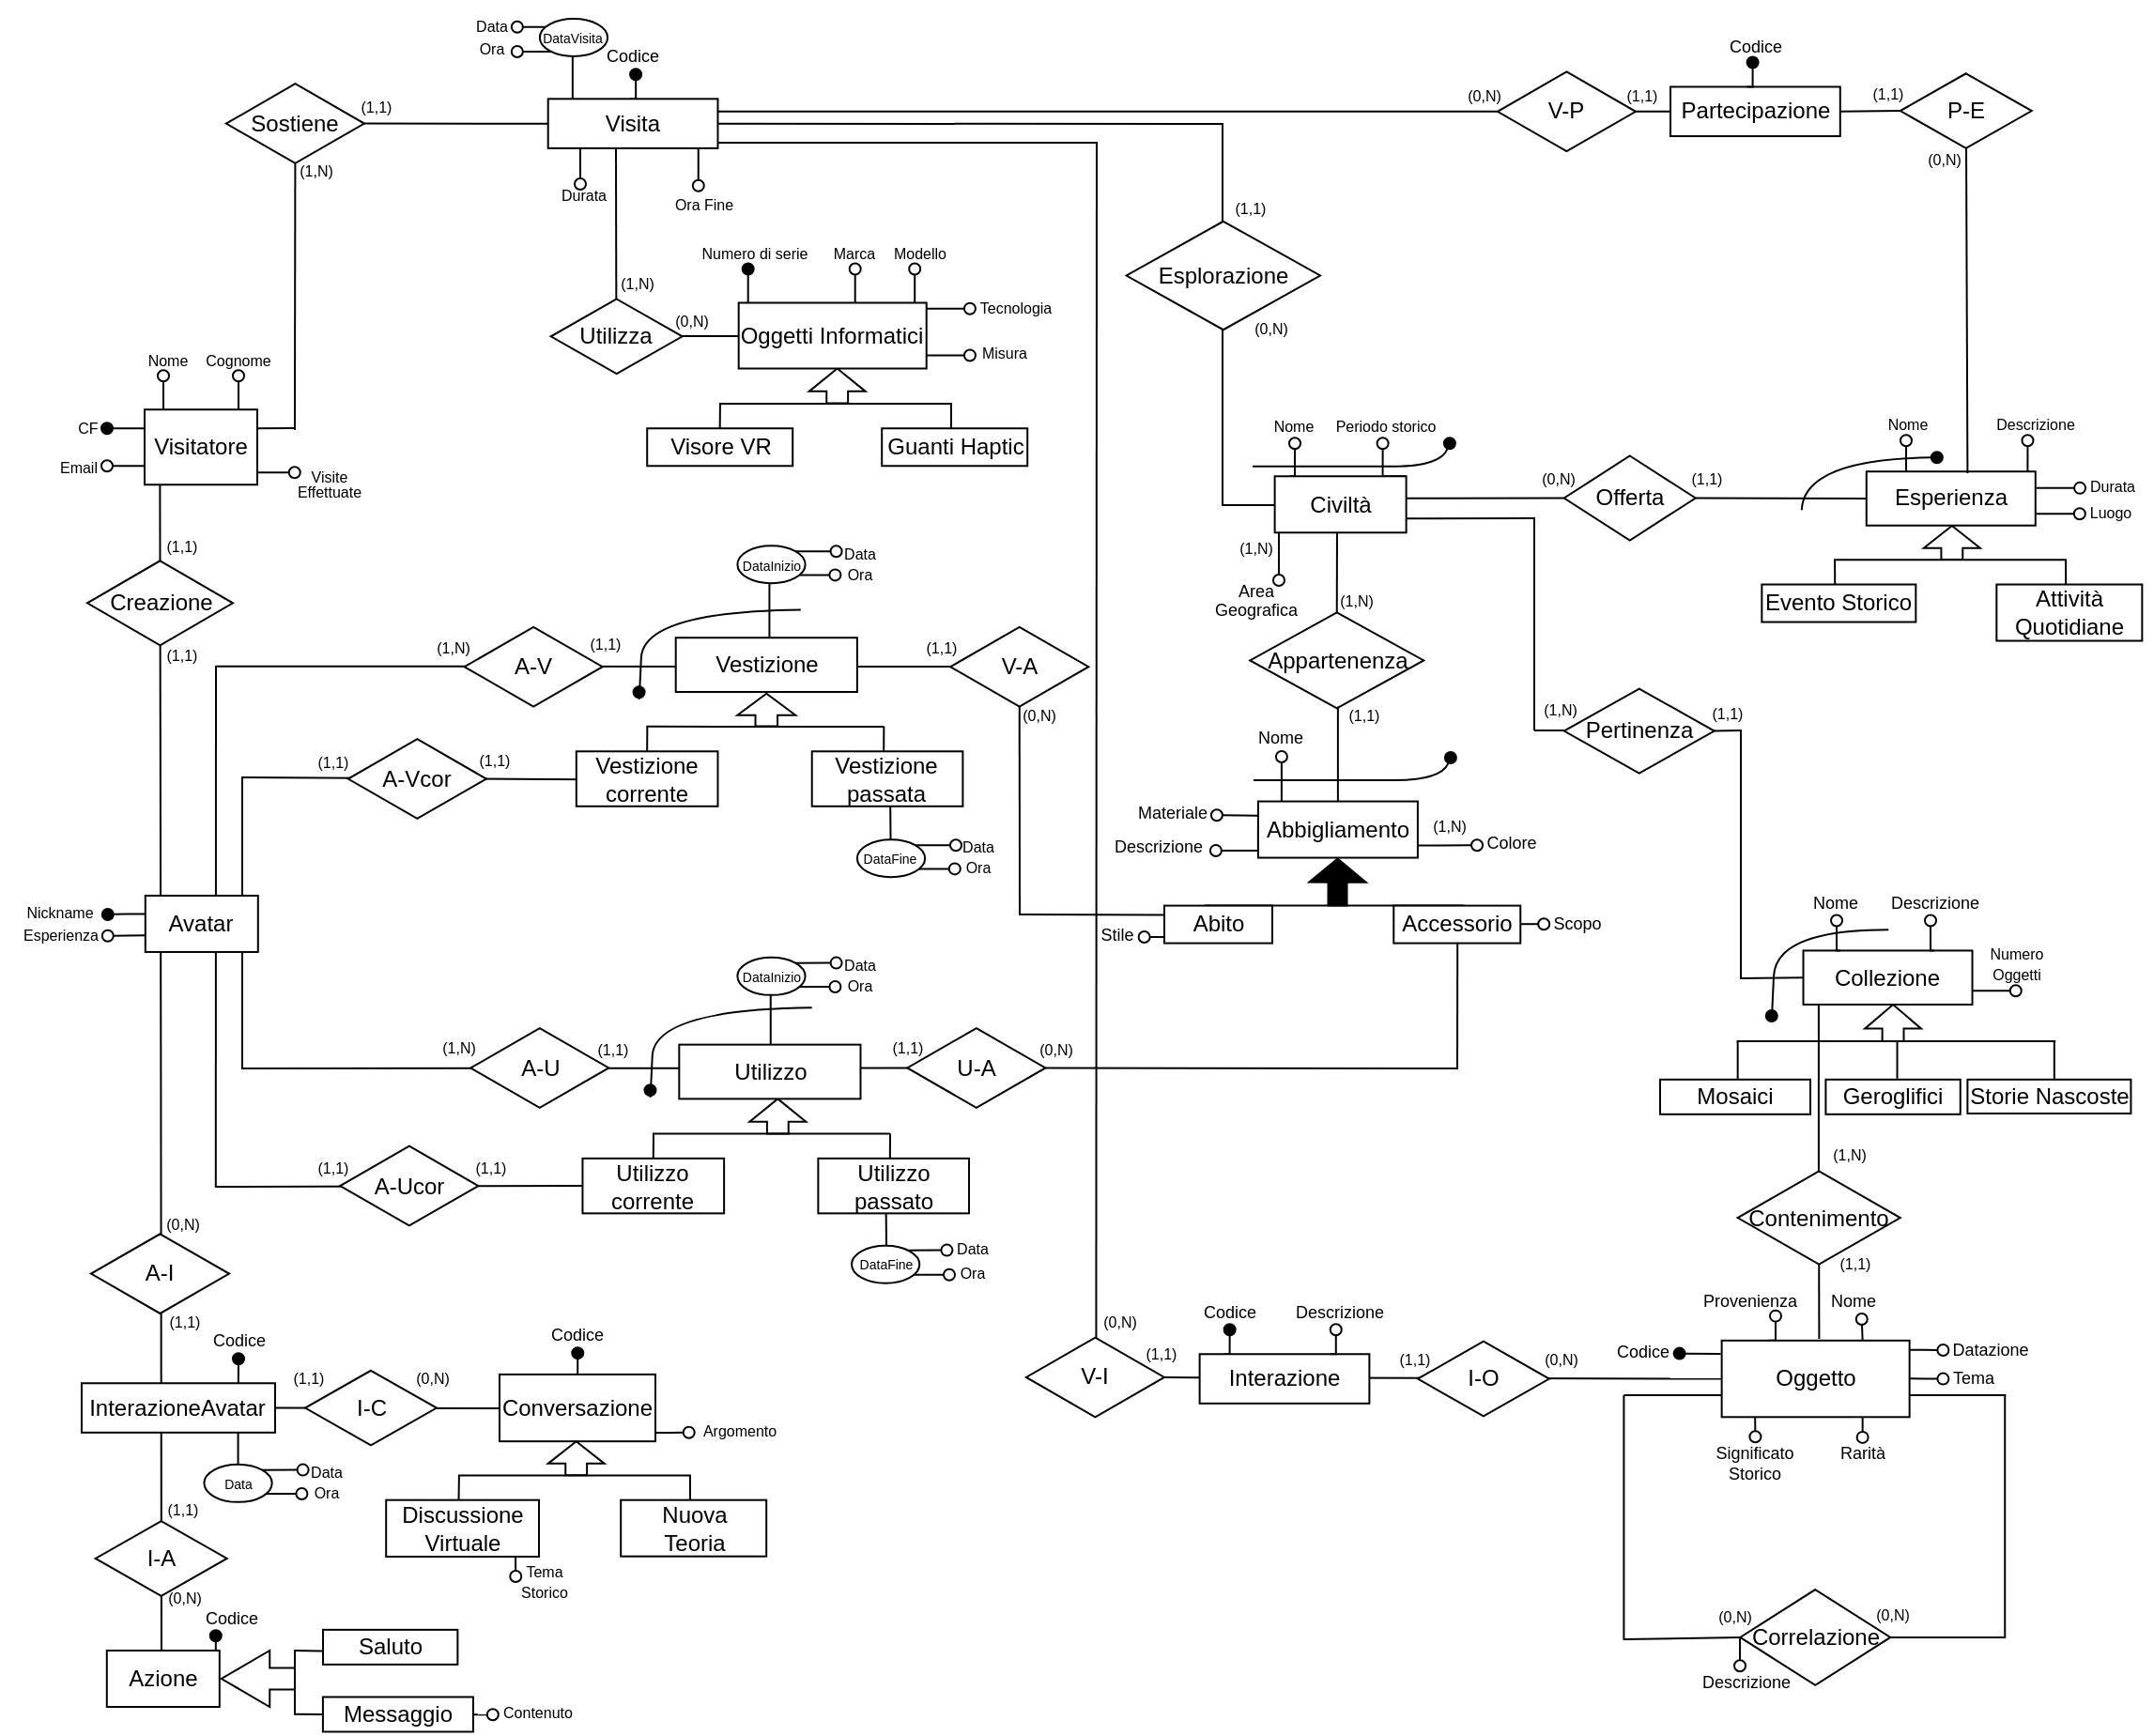 <mxfile version="24.2.5" type="device">
  <diagram name="Pagina-1" id="xlJhvgW3dntGbL7X99_p">
    <mxGraphModel dx="2250" dy="621" grid="1" gridSize="10" guides="1" tooltips="1" connect="1" arrows="1" fold="1" page="0" pageScale="1" pageWidth="827" pageHeight="1169" math="0" shadow="0">
      <root>
        <mxCell id="0" />
        <mxCell id="1" parent="0" />
        <mxCell id="xFyrg9qpgeF3Z5DftNoa-2" value="" style="edgeStyle=orthogonalEdgeStyle;rounded=0;orthogonalLoop=1;jettySize=auto;html=1;endArrow=none;endFill=0;" parent="1" edge="1">
          <mxGeometry relative="1" as="geometry">
            <Array as="points" />
            <mxPoint x="-741.82" y="526" as="sourcePoint" />
            <mxPoint x="-741" y="1180" as="targetPoint" />
          </mxGeometry>
        </mxCell>
        <mxCell id="xFyrg9qpgeF3Z5DftNoa-32" style="edgeStyle=orthogonalEdgeStyle;rounded=0;orthogonalLoop=1;jettySize=auto;html=1;exitX=0;exitY=0.5;exitDx=0;exitDy=0;endArrow=oval;endFill=0;" parent="1" edge="1">
          <mxGeometry relative="1" as="geometry">
            <mxPoint x="-770" y="519.11" as="targetPoint" />
            <mxPoint x="-750" y="516.225" as="sourcePoint" />
            <Array as="points">
              <mxPoint x="-750" y="519.11" />
            </Array>
          </mxGeometry>
        </mxCell>
        <mxCell id="esEqVlL6re1M1a8fyDZB-2" value="Visitatore" style="whiteSpace=wrap;html=1;align=center;" parent="1" vertex="1">
          <mxGeometry x="-750" y="489.11" width="60" height="40.01" as="geometry" />
        </mxCell>
        <mxCell id="esEqVlL6re1M1a8fyDZB-6" value="Visore VR" style="whiteSpace=wrap;html=1;align=center;" parent="1" vertex="1">
          <mxGeometry x="-482.4" y="499.13" width="77.5" height="20" as="geometry" />
        </mxCell>
        <mxCell id="psAY5yPwDMX2NuFO3N5F-7" style="edgeStyle=orthogonalEdgeStyle;rounded=0;orthogonalLoop=1;jettySize=auto;html=1;exitX=0;exitY=0.5;exitDx=0;exitDy=0;endArrow=oval;endFill=0;" parent="1" source="esEqVlL6re1M1a8fyDZB-10" edge="1">
          <mxGeometry relative="1" as="geometry">
            <mxPoint x="-179.55" y="724.03" as="targetPoint" />
            <Array as="points">
              <mxPoint x="-156.55" y="724.03" />
            </Array>
          </mxGeometry>
        </mxCell>
        <mxCell id="esEqVlL6re1M1a8fyDZB-10" value="Abbigliamento" style="whiteSpace=wrap;html=1;align=center;" parent="1" vertex="1">
          <mxGeometry x="-157.05" y="697.78" width="85" height="30" as="geometry" />
        </mxCell>
        <mxCell id="xFyrg9qpgeF3Z5DftNoa-1" value="Creazione" style="shape=rhombus;perimeter=rhombusPerimeter;whiteSpace=wrap;html=1;align=center;" parent="1" vertex="1">
          <mxGeometry x="-780.5" y="569.64" width="77.5" height="45" as="geometry" />
        </mxCell>
        <mxCell id="xFyrg9qpgeF3Z5DftNoa-29" value="&lt;font style=&quot;font-size: 8px;&quot;&gt;Nome&lt;/font&gt;" style="text;html=1;align=center;verticalAlign=middle;whiteSpace=wrap;rounded=0;" parent="1" vertex="1">
          <mxGeometry x="-750" y="456.62" width="25" height="10" as="geometry" />
        </mxCell>
        <mxCell id="xFyrg9qpgeF3Z5DftNoa-31" value="&lt;font style=&quot;font-size: 8px;&quot;&gt;Cognome&lt;/font&gt;" style="text;html=1;align=center;verticalAlign=middle;whiteSpace=wrap;rounded=0;" parent="1" vertex="1">
          <mxGeometry x="-730" y="446.62" width="60" height="30" as="geometry" />
        </mxCell>
        <mxCell id="xFyrg9qpgeF3Z5DftNoa-34" value="&lt;font style=&quot;font-size: 8px;&quot;&gt;Periodo storico&lt;/font&gt;" style="text;html=1;align=center;verticalAlign=middle;whiteSpace=wrap;rounded=0;" parent="1" vertex="1">
          <mxGeometry x="-124" y="482" width="70" height="30" as="geometry" />
        </mxCell>
        <mxCell id="xFyrg9qpgeF3Z5DftNoa-35" value="&lt;font style=&quot;font-size: 8px;&quot;&gt;Nome&lt;/font&gt;" style="text;html=1;align=center;verticalAlign=middle;whiteSpace=wrap;rounded=0;" parent="1" vertex="1">
          <mxGeometry x="-168" y="482" width="60" height="30" as="geometry" />
        </mxCell>
        <mxCell id="IS9MgUI0sy-0iihlmr4d-4" value="&lt;font style=&quot;font-size: 8px;&quot;&gt;Misura&lt;/font&gt;" style="text;html=1;align=center;verticalAlign=middle;whiteSpace=wrap;rounded=1;strokeColor=none;" parent="1" vertex="1">
          <mxGeometry x="-316.53" y="452" width="50" height="12" as="geometry" />
        </mxCell>
        <mxCell id="IS9MgUI0sy-0iihlmr4d-5" value="&lt;font style=&quot;font-size: 8px;&quot;&gt;Modello&lt;/font&gt;" style="text;html=1;align=center;verticalAlign=middle;whiteSpace=wrap;rounded=1;strokeColor=none;" parent="1" vertex="1">
          <mxGeometry x="-357.4" y="394.76" width="40" height="20" as="geometry" />
        </mxCell>
        <mxCell id="IS9MgUI0sy-0iihlmr4d-10" value="&lt;font style=&quot;font-size: 8px;&quot;&gt;Marca&lt;/font&gt;" style="text;html=1;align=center;verticalAlign=middle;whiteSpace=wrap;rounded=1;strokeColor=none;glass=0;" parent="1" vertex="1">
          <mxGeometry x="-396.77" y="397.26" width="50" height="15" as="geometry" />
        </mxCell>
        <mxCell id="IS9MgUI0sy-0iihlmr4d-41" value="&lt;font style=&quot;font-size: 8px;&quot;&gt;Esperienza&lt;/font&gt;" style="text;html=1;align=center;verticalAlign=middle;whiteSpace=wrap;rounded=1;strokeColor=none;" parent="1" vertex="1">
          <mxGeometry x="-819.1" y="756.04" width="49" height="23" as="geometry" />
        </mxCell>
        <mxCell id="IS9MgUI0sy-0iihlmr4d-47" value="&lt;font style=&quot;font-size: 9px;&quot;&gt;Materiale&lt;/font&gt;" style="text;html=1;align=center;verticalAlign=middle;whiteSpace=wrap;rounded=0;" parent="1" vertex="1">
          <mxGeometry x="-219.55" y="695.78" width="35" height="15" as="geometry" />
        </mxCell>
        <mxCell id="IS9MgUI0sy-0iihlmr4d-51" value="" style="curved=1;endArrow=oval;html=1;rounded=0;entryX=0.642;entryY=0.924;entryDx=0;entryDy=0;entryPerimeter=0;endFill=1;" parent="1" edge="1">
          <mxGeometry width="50" height="50" relative="1" as="geometry">
            <mxPoint x="-159.55" y="686.53" as="sourcePoint" />
            <mxPoint x="-54.55" y="674.53" as="targetPoint" />
            <Array as="points">
              <mxPoint x="-109.55" y="686.53" />
              <mxPoint x="-59.55" y="686.53" />
            </Array>
          </mxGeometry>
        </mxCell>
        <mxCell id="psAY5yPwDMX2NuFO3N5F-12" value="&lt;font style=&quot;font-size: 9px;&quot;&gt;Descrizione&lt;/font&gt;" style="text;html=1;align=center;verticalAlign=middle;whiteSpace=wrap;rounded=0;" parent="1" vertex="1">
          <mxGeometry x="186.26" y="743.98" width="35" height="15" as="geometry" />
        </mxCell>
        <mxCell id="psAY5yPwDMX2NuFO3N5F-13" value="&lt;font style=&quot;font-size: 9px;&quot;&gt;Nome&lt;/font&gt;" style="text;html=1;align=center;verticalAlign=middle;whiteSpace=wrap;rounded=0;" parent="1" vertex="1">
          <mxGeometry x="133.26" y="743.98" width="35" height="15" as="geometry" />
        </mxCell>
        <mxCell id="psAY5yPwDMX2NuFO3N5F-18" value="" style="curved=1;endArrow=oval;html=1;rounded=0;endFill=1;" parent="1" edge="1">
          <mxGeometry width="50" height="50" relative="1" as="geometry">
            <mxPoint x="178.64" y="766.13" as="sourcePoint" />
            <mxPoint x="116.39" y="812" as="targetPoint" />
            <Array as="points">
              <mxPoint x="118.64" y="766.13" />
              <mxPoint x="116.39" y="815.73" />
            </Array>
          </mxGeometry>
        </mxCell>
        <mxCell id="sCdLPjGgIY4ofrzn0zne-25" style="edgeStyle=orthogonalEdgeStyle;rounded=0;orthogonalLoop=1;jettySize=auto;html=1;exitX=0.25;exitY=0;exitDx=0;exitDy=0;endArrow=oval;endFill=0;" parent="1" source="sCdLPjGgIY4ofrzn0zne-1" edge="1">
          <mxGeometry relative="1" as="geometry">
            <mxPoint x="188" y="505.63" as="targetPoint" />
          </mxGeometry>
        </mxCell>
        <mxCell id="sCdLPjGgIY4ofrzn0zne-29" style="edgeStyle=orthogonalEdgeStyle;rounded=0;orthogonalLoop=1;jettySize=auto;html=1;exitX=0.75;exitY=0;exitDx=0;exitDy=0;endArrow=oval;endFill=0;" parent="1" edge="1">
          <mxGeometry relative="1" as="geometry">
            <mxPoint x="252.73" y="505.65" as="targetPoint" />
            <mxPoint x="253.7" y="522.13" as="sourcePoint" />
          </mxGeometry>
        </mxCell>
        <mxCell id="sCdLPjGgIY4ofrzn0zne-30" style="edgeStyle=orthogonalEdgeStyle;rounded=0;orthogonalLoop=1;jettySize=auto;html=1;exitX=1;exitY=0.5;exitDx=0;exitDy=0;entryX=0.25;entryY=1;entryDx=0;entryDy=0;endArrow=oval;endFill=0;" parent="1" edge="1">
          <mxGeometry relative="1" as="geometry">
            <mxPoint x="254.3" y="593.255" as="sourcePoint" />
            <mxPoint x="290.3" y="585.63" as="targetPoint" />
          </mxGeometry>
        </mxCell>
        <mxCell id="sCdLPjGgIY4ofrzn0zne-1" value="Esperienza" style="whiteSpace=wrap;html=1;align=center;" parent="1" vertex="1">
          <mxGeometry x="166.89" y="522.11" width="90" height="28.75" as="geometry" />
        </mxCell>
        <mxCell id="sCdLPjGgIY4ofrzn0zne-14" value="Mosaici" style="whiteSpace=wrap;html=1;align=center;" parent="1" vertex="1">
          <mxGeometry x="57.01" y="845.91" width="80" height="18.5" as="geometry" />
        </mxCell>
        <mxCell id="sCdLPjGgIY4ofrzn0zne-26" value="&lt;font style=&quot;font-size: 8px;&quot;&gt;Nome&lt;/font&gt;" style="text;html=1;align=center;verticalAlign=middle;whiteSpace=wrap;rounded=1;strokeColor=none;" parent="1" vertex="1">
          <mxGeometry x="169.05" y="485.65" width="40" height="20" as="geometry" />
        </mxCell>
        <mxCell id="sCdLPjGgIY4ofrzn0zne-27" value="&lt;font style=&quot;font-size: 8px;&quot;&gt;Descrizione&lt;/font&gt;" style="text;html=1;align=center;verticalAlign=middle;whiteSpace=wrap;rounded=1;strokeColor=none;" parent="1" vertex="1">
          <mxGeometry x="237.42" y="485.75" width="40" height="20" as="geometry" />
        </mxCell>
        <mxCell id="sCdLPjGgIY4ofrzn0zne-28" value="&lt;font style=&quot;font-size: 8px;&quot;&gt;Durata&lt;/font&gt;" style="text;html=1;align=center;verticalAlign=middle;whiteSpace=wrap;rounded=1;strokeColor=none;" parent="1" vertex="1">
          <mxGeometry x="278.42" y="519.13" width="40" height="20" as="geometry" />
        </mxCell>
        <mxCell id="sCdLPjGgIY4ofrzn0zne-37" value="&lt;font style=&quot;font-size: 8px;&quot;&gt;(1,1)&lt;/font&gt;" style="text;html=1;align=center;verticalAlign=middle;whiteSpace=wrap;rounded=1;strokeColor=none;glass=0;" parent="1" vertex="1">
          <mxGeometry x="-755.11" y="611.64" width="50" height="15" as="geometry" />
        </mxCell>
        <mxCell id="sCdLPjGgIY4ofrzn0zne-38" value="&lt;font style=&quot;font-size: 8px;&quot;&gt;(1,1)&lt;/font&gt;" style="text;html=1;align=center;verticalAlign=middle;whiteSpace=wrap;rounded=1;strokeColor=none;glass=0;" parent="1" vertex="1">
          <mxGeometry x="-755.11" y="553.31" width="50" height="15" as="geometry" />
        </mxCell>
        <mxCell id="sCdLPjGgIY4ofrzn0zne-49" value="&lt;span style=&quot;font-size: 8px;&quot;&gt;(0,N)&lt;/span&gt;" style="text;html=1;align=center;verticalAlign=middle;whiteSpace=wrap;rounded=1;strokeColor=none;glass=0;" parent="1" vertex="1">
          <mxGeometry x="-22.3" y="517.63" width="50" height="15" as="geometry" />
        </mxCell>
        <mxCell id="sCdLPjGgIY4ofrzn0zne-50" value="&lt;span style=&quot;font-size: 8px;&quot;&gt;(1,1)&lt;/span&gt;" style="text;html=1;align=center;verticalAlign=middle;whiteSpace=wrap;rounded=1;strokeColor=none;glass=0;" parent="1" vertex="1">
          <mxGeometry x="57.01" y="517.63" width="50" height="15" as="geometry" />
        </mxCell>
        <mxCell id="-KCrA8Snv7a03eBKMKKP-2" value="&lt;font style=&quot;font-size: 8px;&quot;&gt;Luogo&lt;/font&gt;" style="text;html=1;align=center;verticalAlign=middle;whiteSpace=wrap;rounded=1;strokeColor=none;" parent="1" vertex="1">
          <mxGeometry x="277.42" y="532.63" width="40" height="20" as="geometry" />
        </mxCell>
        <mxCell id="-KCrA8Snv7a03eBKMKKP-8" value="&lt;font style=&quot;font-size: 8px;&quot;&gt;(1,N)&lt;/font&gt;" style="text;html=1;align=center;verticalAlign=middle;whiteSpace=wrap;rounded=1;strokeColor=none;glass=0;" parent="1" vertex="1">
          <mxGeometry x="-79.55" y="702.78" width="50" height="15" as="geometry" />
        </mxCell>
        <mxCell id="-KCrA8Snv7a03eBKMKKP-9" style="edgeStyle=orthogonalEdgeStyle;rounded=0;orthogonalLoop=1;jettySize=auto;html=1;exitX=0.5;exitY=1;exitDx=0;exitDy=0;" parent="1" edge="1">
          <mxGeometry relative="1" as="geometry">
            <mxPoint x="-0.83" y="533.57" as="sourcePoint" />
            <mxPoint x="-0.83" y="533.57" as="targetPoint" />
          </mxGeometry>
        </mxCell>
        <mxCell id="gv4DbaSQQRbEuML4uvOJ-1" value="Guanti Haptic" style="whiteSpace=wrap;html=1;align=center;" parent="1" vertex="1">
          <mxGeometry x="-357.4" y="499.13" width="77.5" height="20" as="geometry" />
        </mxCell>
        <mxCell id="O113cSQGS3Kzy_eXXIUR-2" value="&lt;font style=&quot;font-size: 8px;&quot;&gt;(1,1)&lt;/font&gt;" style="text;html=1;align=center;verticalAlign=middle;whiteSpace=wrap;rounded=1;strokeColor=none;glass=0;" parent="1" vertex="1">
          <mxGeometry x="67.7" y="642.76" width="50" height="15" as="geometry" />
        </mxCell>
        <mxCell id="O113cSQGS3Kzy_eXXIUR-7" value="&lt;span style=&quot;font-size: 8px;&quot;&gt;(1,N)&lt;/span&gt;" style="text;html=1;align=center;verticalAlign=middle;whiteSpace=wrap;rounded=1;strokeColor=none;glass=0;" parent="1" vertex="1">
          <mxGeometry x="-21.12" y="640.39" width="50" height="15" as="geometry" />
        </mxCell>
        <mxCell id="6Y740NKRe_7SumzculxD-2" value="&lt;font style=&quot;font-size: 8px;&quot;&gt;CF&lt;/font&gt;" style="text;html=1;align=center;verticalAlign=middle;whiteSpace=wrap;rounded=0;" parent="1" vertex="1">
          <mxGeometry x="-790" y="493.49" width="20" height="10" as="geometry" />
        </mxCell>
        <mxCell id="6Y740NKRe_7SumzculxD-4" style="edgeStyle=orthogonalEdgeStyle;rounded=0;orthogonalLoop=1;jettySize=auto;html=1;exitX=0;exitY=0;exitDx=0;exitDy=0;endArrow=oval;endFill=0;" parent="1" edge="1">
          <mxGeometry relative="1" as="geometry">
            <mxPoint x="-740" y="471.11" as="targetPoint" />
            <mxPoint x="-740" y="489.11" as="sourcePoint" />
            <Array as="points" />
          </mxGeometry>
        </mxCell>
        <mxCell id="6Y740NKRe_7SumzculxD-5" style="edgeStyle=orthogonalEdgeStyle;rounded=0;orthogonalLoop=1;jettySize=auto;html=1;exitX=0;exitY=0;exitDx=0;exitDy=0;endArrow=oval;endFill=0;" parent="1" edge="1">
          <mxGeometry relative="1" as="geometry">
            <mxPoint x="-700" y="471.11" as="targetPoint" />
            <mxPoint x="-700" y="489.11" as="sourcePoint" />
            <Array as="points" />
          </mxGeometry>
        </mxCell>
        <mxCell id="6Y740NKRe_7SumzculxD-6" value="&lt;font style=&quot;font-size: 8px;&quot;&gt;Email&lt;/font&gt;" style="text;html=1;align=center;verticalAlign=middle;whiteSpace=wrap;rounded=0;" parent="1" vertex="1">
          <mxGeometry x="-800" y="515.11" width="30" height="7" as="geometry" />
        </mxCell>
        <mxCell id="6Y740NKRe_7SumzculxD-8" style="edgeStyle=orthogonalEdgeStyle;rounded=0;orthogonalLoop=1;jettySize=auto;html=1;exitX=0;exitY=0.25;exitDx=0;exitDy=0;endArrow=oval;endFill=1;" parent="1" source="esEqVlL6re1M1a8fyDZB-2" edge="1">
          <mxGeometry relative="1" as="geometry">
            <mxPoint x="-770" y="499.11" as="targetPoint" />
            <mxPoint x="-815" y="477.87" as="sourcePoint" />
            <Array as="points" />
          </mxGeometry>
        </mxCell>
        <mxCell id="6Y740NKRe_7SumzculxD-16" style="edgeStyle=orthogonalEdgeStyle;rounded=0;orthogonalLoop=1;jettySize=auto;html=1;exitX=0;exitY=0.25;exitDx=0;exitDy=0;endArrow=oval;endFill=1;" parent="1" edge="1">
          <mxGeometry relative="1" as="geometry">
            <mxPoint x="-769.6" y="757.98" as="targetPoint" />
            <mxPoint x="-749.6" y="757.75" as="sourcePoint" />
            <Array as="points">
              <mxPoint x="-759.6" y="757.98" />
            </Array>
          </mxGeometry>
        </mxCell>
        <mxCell id="6Y740NKRe_7SumzculxD-17" value="&lt;font style=&quot;font-size: 8px;&quot;&gt;Nickname&lt;/font&gt;" style="text;html=1;align=center;verticalAlign=middle;whiteSpace=wrap;rounded=1;strokeColor=none;" parent="1" vertex="1">
          <mxGeometry x="-809.6" y="743.98" width="30" height="23.5" as="geometry" />
        </mxCell>
        <mxCell id="6Y740NKRe_7SumzculxD-51" value="&lt;font style=&quot;font-size: 9px;&quot;&gt;Descrizione&lt;/font&gt;" style="text;html=1;align=center;verticalAlign=middle;whiteSpace=wrap;rounded=0;" parent="1" vertex="1">
          <mxGeometry x="-229.55" y="712.78" width="40" height="17" as="geometry" />
        </mxCell>
        <mxCell id="6Y740NKRe_7SumzculxD-52" value="&lt;font style=&quot;font-size: 9px;&quot;&gt;Colore&lt;/font&gt;" style="text;html=1;align=center;verticalAlign=middle;whiteSpace=wrap;rounded=0;" parent="1" vertex="1">
          <mxGeometry x="-42.05" y="710.78" width="40" height="17" as="geometry" />
        </mxCell>
        <mxCell id="6Y740NKRe_7SumzculxD-53" style="edgeStyle=orthogonalEdgeStyle;rounded=0;orthogonalLoop=1;jettySize=auto;html=1;exitX=1.011;exitY=0.878;exitDx=0;exitDy=0;endArrow=oval;endFill=0;exitPerimeter=0;" parent="1" edge="1">
          <mxGeometry relative="1" as="geometry">
            <mxPoint x="-72.045" y="721.23" as="sourcePoint" />
            <mxPoint x="-40.48" y="721.14" as="targetPoint" />
            <Array as="points">
              <mxPoint x="-60.48" y="721.14" />
              <mxPoint x="-60.48" y="721.14" />
            </Array>
          </mxGeometry>
        </mxCell>
        <mxCell id="6Y740NKRe_7SumzculxD-55" value="&lt;font style=&quot;font-size: 9px;&quot;&gt;Nome&lt;/font&gt;" style="text;html=1;align=center;verticalAlign=middle;whiteSpace=wrap;rounded=0;" parent="1" vertex="1">
          <mxGeometry x="-164.55" y="654.03" width="40" height="17" as="geometry" />
        </mxCell>
        <mxCell id="6Y740NKRe_7SumzculxD-56" style="edgeStyle=orthogonalEdgeStyle;rounded=0;orthogonalLoop=1;jettySize=auto;html=1;endArrow=oval;endFill=0;" parent="1" edge="1">
          <mxGeometry relative="1" as="geometry">
            <mxPoint x="-157.05" y="705.4" as="sourcePoint" />
            <mxPoint x="-179.05" y="705.15" as="targetPoint" />
            <Array as="points">
              <mxPoint x="-157.05" y="705.4" />
              <mxPoint x="-156.05" y="705.4" />
            </Array>
          </mxGeometry>
        </mxCell>
        <mxCell id="6Y740NKRe_7SumzculxD-58" style="edgeStyle=orthogonalEdgeStyle;rounded=0;orthogonalLoop=1;jettySize=auto;html=1;endArrow=oval;endFill=0;" parent="1" edge="1">
          <mxGeometry relative="1" as="geometry">
            <mxPoint x="-144.55" y="697.78" as="sourcePoint" />
            <mxPoint x="-144.55" y="674.03" as="targetPoint" />
            <Array as="points">
              <mxPoint x="-144.55" y="697.78" />
            </Array>
          </mxGeometry>
        </mxCell>
        <mxCell id="6Y740NKRe_7SumzculxD-60" value="&lt;font style=&quot;font-size: 8px;&quot;&gt;(1,1)&lt;/font&gt;" style="text;html=1;align=center;verticalAlign=middle;whiteSpace=wrap;rounded=1;strokeColor=none;glass=0;" parent="1" vertex="1">
          <mxGeometry x="-112.05" y="647.28" width="22.5" height="6.75" as="geometry" />
        </mxCell>
        <mxCell id="6Y740NKRe_7SumzculxD-62" value="" style="edgeStyle=orthogonalEdgeStyle;rounded=0;orthogonalLoop=1;jettySize=auto;html=1;endArrow=none;endFill=0;exitX=-0.05;exitY=0.91;exitDx=0;exitDy=0;exitPerimeter=0;" parent="1" target="esEqVlL6re1M1a8fyDZB-34" edge="1">
          <mxGeometry relative="1" as="geometry">
            <mxPoint x="-115.12" y="618.63" as="sourcePoint" />
            <mxPoint x="-115.12" y="698.98" as="targetPoint" />
          </mxGeometry>
        </mxCell>
        <mxCell id="esEqVlL6re1M1a8fyDZB-34" value="Appartenenza" style="shape=rhombus;perimeter=rhombusPerimeter;whiteSpace=wrap;html=1;align=center;" parent="1" vertex="1">
          <mxGeometry x="-161.37" y="597.23" width="92.5" height="51" as="geometry" />
        </mxCell>
        <mxCell id="6Y740NKRe_7SumzculxD-63" value="" style="endArrow=none;html=1;rounded=0;entryX=0.5;entryY=1;entryDx=0;entryDy=0;exitX=0.5;exitY=0;exitDx=0;exitDy=0;" parent="1" source="esEqVlL6re1M1a8fyDZB-10" edge="1">
          <mxGeometry width="50" height="50" relative="1" as="geometry">
            <mxPoint x="-159.55" y="704.03" as="sourcePoint" />
            <mxPoint x="-114.55" y="647.28" as="targetPoint" />
          </mxGeometry>
        </mxCell>
        <mxCell id="6Y740NKRe_7SumzculxD-64" value="" style="endArrow=none;html=1;rounded=0;exitX=0.5;exitY=0;exitDx=0;exitDy=0;" parent="1" source="esEqVlL6re1M1a8fyDZB-34" edge="1">
          <mxGeometry width="50" height="50" relative="1" as="geometry">
            <mxPoint x="-80.12" y="584.98" as="sourcePoint" />
            <mxPoint x="-115" y="550" as="targetPoint" />
          </mxGeometry>
        </mxCell>
        <mxCell id="6Y740NKRe_7SumzculxD-69" value="" style="shape=flexArrow;endArrow=classic;html=1;rounded=0;fillColor=#000000;endWidth=19.231;endSize=3.849;exitX=0.513;exitY=0.543;exitDx=0;exitDy=0;exitPerimeter=0;" parent="1" source="KGt15_m-9OCbbfXcBj1e-4" edge="1">
          <mxGeometry width="50" height="50" relative="1" as="geometry">
            <mxPoint x="-114.55" y="754.03" as="sourcePoint" />
            <mxPoint x="-114.71" y="727.78" as="targetPoint" />
          </mxGeometry>
        </mxCell>
        <mxCell id="6Y740NKRe_7SumzculxD-72" value="&lt;font style=&quot;font-size: 9px;&quot;&gt;Stile&lt;/font&gt;" style="text;html=1;align=center;verticalAlign=middle;whiteSpace=wrap;rounded=0;" parent="1" vertex="1">
          <mxGeometry x="-252" y="760" width="40" height="15" as="geometry" />
        </mxCell>
        <mxCell id="KGt15_m-9OCbbfXcBj1e-4" value="" style="line;strokeWidth=1;rotatable=0;dashed=0;labelPosition=right;align=left;verticalAlign=middle;spacingTop=0;spacingLeft=6;points=[];portConstraint=eastwest;" parent="1" vertex="1">
          <mxGeometry x="-185.55" y="748.28" width="138" height="10" as="geometry" />
        </mxCell>
        <mxCell id="KGt15_m-9OCbbfXcBj1e-20" value="" style="endArrow=none;html=1;rounded=0;exitX=0.5;exitY=0;exitDx=0;exitDy=0;" parent="1" source="esEqVlL6re1M1a8fyDZB-6" edge="1">
          <mxGeometry width="50" height="50" relative="1" as="geometry">
            <mxPoint x="-500.53" y="491.0" as="sourcePoint" />
            <mxPoint x="-443.53" y="486.0" as="targetPoint" />
          </mxGeometry>
        </mxCell>
        <mxCell id="KGt15_m-9OCbbfXcBj1e-22" value="" style="endArrow=none;html=1;rounded=0;" parent="1" edge="1">
          <mxGeometry width="50" height="50" relative="1" as="geometry">
            <mxPoint x="-444.03" y="486.0" as="sourcePoint" />
            <mxPoint x="-320.03" y="486.0" as="targetPoint" />
          </mxGeometry>
        </mxCell>
        <mxCell id="KGt15_m-9OCbbfXcBj1e-24" value="" style="shape=singleArrow;direction=north;whiteSpace=wrap;html=1;arrowWidth=0.381;arrowSize=0.658;" parent="1" vertex="1">
          <mxGeometry x="-396.15" y="467.25" width="30" height="18.5" as="geometry" />
        </mxCell>
        <mxCell id="KGt15_m-9OCbbfXcBj1e-25" value="" style="endArrow=none;html=1;rounded=0;entryX=0.476;entryY=-0.004;entryDx=0;entryDy=0;entryPerimeter=0;" parent="1" target="gv4DbaSQQRbEuML4uvOJ-1" edge="1">
          <mxGeometry width="50" height="50" relative="1" as="geometry">
            <mxPoint x="-320.53" y="486.0" as="sourcePoint" />
            <mxPoint x="-240.53" y="441" as="targetPoint" />
          </mxGeometry>
        </mxCell>
        <mxCell id="KGt15_m-9OCbbfXcBj1e-27" style="edgeStyle=orthogonalEdgeStyle;rounded=0;orthogonalLoop=1;jettySize=auto;html=1;exitX=0;exitY=0;exitDx=0;exitDy=0;endArrow=oval;endFill=1;" parent="1" edge="1">
          <mxGeometry relative="1" as="geometry">
            <mxPoint x="-428.65" y="414.25" as="targetPoint" />
            <mxPoint x="-428.65" y="432.25" as="sourcePoint" />
            <Array as="points" />
          </mxGeometry>
        </mxCell>
        <mxCell id="KGt15_m-9OCbbfXcBj1e-28" value="&lt;font style=&quot;font-size: 8px;&quot;&gt;Numero di serie&lt;/font&gt;" style="text;html=1;align=center;verticalAlign=middle;whiteSpace=wrap;rounded=1;strokeColor=none;glass=0;" parent="1" vertex="1">
          <mxGeometry x="-458.02" y="401.01" width="65.62" height="7.5" as="geometry" />
        </mxCell>
        <mxCell id="KGt15_m-9OCbbfXcBj1e-29" style="edgeStyle=orthogonalEdgeStyle;rounded=0;orthogonalLoop=1;jettySize=auto;html=1;exitX=0;exitY=0;exitDx=0;exitDy=0;endArrow=oval;endFill=0;" parent="1" edge="1">
          <mxGeometry relative="1" as="geometry">
            <mxPoint x="-371.65" y="414.25" as="targetPoint" />
            <mxPoint x="-371.65" y="432.25" as="sourcePoint" />
            <Array as="points" />
          </mxGeometry>
        </mxCell>
        <mxCell id="KGt15_m-9OCbbfXcBj1e-30" style="edgeStyle=orthogonalEdgeStyle;rounded=0;orthogonalLoop=1;jettySize=auto;html=1;exitX=0;exitY=0;exitDx=0;exitDy=0;endArrow=oval;endFill=0;" parent="1" edge="1">
          <mxGeometry relative="1" as="geometry">
            <mxPoint x="-339.9" y="414.25" as="targetPoint" />
            <mxPoint x="-339.9" y="432.25" as="sourcePoint" />
            <Array as="points" />
          </mxGeometry>
        </mxCell>
        <mxCell id="KGt15_m-9OCbbfXcBj1e-31" style="edgeStyle=orthogonalEdgeStyle;rounded=0;orthogonalLoop=1;jettySize=auto;html=1;exitX=1;exitY=0.5;exitDx=0;exitDy=0;endArrow=oval;endFill=0;" parent="1" edge="1">
          <mxGeometry relative="1" as="geometry">
            <mxPoint x="-333.65" y="460.22" as="sourcePoint" />
            <mxPoint x="-310.53" y="460.22" as="targetPoint" />
          </mxGeometry>
        </mxCell>
        <mxCell id="KGt15_m-9OCbbfXcBj1e-32" style="edgeStyle=orthogonalEdgeStyle;rounded=0;orthogonalLoop=1;jettySize=auto;html=1;exitX=1;exitY=0.5;exitDx=0;exitDy=0;endArrow=oval;endFill=0;" parent="1" edge="1">
          <mxGeometry relative="1" as="geometry">
            <mxPoint x="-333.65" y="435.38" as="sourcePoint" />
            <mxPoint x="-310.53" y="435.38" as="targetPoint" />
          </mxGeometry>
        </mxCell>
        <mxCell id="KGt15_m-9OCbbfXcBj1e-33" value="&lt;font style=&quot;font-size: 8px;&quot;&gt;Tecnologia&lt;/font&gt;" style="text;html=1;align=center;verticalAlign=middle;whiteSpace=wrap;rounded=1;strokeColor=none;" parent="1" vertex="1">
          <mxGeometry x="-308.65" y="424.38" width="46" height="19" as="geometry" />
        </mxCell>
        <mxCell id="KGt15_m-9OCbbfXcBj1e-48" value="&lt;p style=&quot;line-height: 70%;&quot;&gt;&lt;font style=&quot;font-size: 9px;&quot;&gt;Area Geografica&lt;/font&gt;&lt;/p&gt;" style="text;html=1;align=center;verticalAlign=middle;whiteSpace=wrap;rounded=0;" parent="1" vertex="1">
          <mxGeometry x="-188.19" y="574.92" width="60" height="30" as="geometry" />
        </mxCell>
        <mxCell id="KGt15_m-9OCbbfXcBj1e-59" value="" style="shape=singleArrow;direction=north;whiteSpace=wrap;html=1;arrowWidth=0.381;arrowSize=0.658;" parent="1" vertex="1">
          <mxGeometry x="197.42" y="551" width="30" height="18" as="geometry" />
        </mxCell>
        <mxCell id="KGt15_m-9OCbbfXcBj1e-61" value="Evento Storico" style="whiteSpace=wrap;html=1;align=center;" parent="1" vertex="1">
          <mxGeometry x="111.17" y="582.26" width="82" height="20" as="geometry" />
        </mxCell>
        <mxCell id="KGt15_m-9OCbbfXcBj1e-62" value="Attività&lt;div&gt;Quotidiane&lt;/div&gt;" style="whiteSpace=wrap;html=1;align=center;" parent="1" vertex="1">
          <mxGeometry x="236.17" y="582.26" width="77.5" height="30" as="geometry" />
        </mxCell>
        <mxCell id="KGt15_m-9OCbbfXcBj1e-63" value="" style="endArrow=none;html=1;rounded=0;exitX=0.475;exitY=0.003;exitDx=0;exitDy=0;exitPerimeter=0;" parent="1" source="KGt15_m-9OCbbfXcBj1e-61" edge="1">
          <mxGeometry width="50" height="50" relative="1" as="geometry">
            <mxPoint x="93.04" y="574.13" as="sourcePoint" />
            <mxPoint x="150.04" y="569.13" as="targetPoint" />
          </mxGeometry>
        </mxCell>
        <mxCell id="KGt15_m-9OCbbfXcBj1e-64" value="" style="endArrow=none;html=1;rounded=0;" parent="1" edge="1">
          <mxGeometry width="50" height="50" relative="1" as="geometry">
            <mxPoint x="149.54" y="569.13" as="sourcePoint" />
            <mxPoint x="273.54" y="569.13" as="targetPoint" />
          </mxGeometry>
        </mxCell>
        <mxCell id="KGt15_m-9OCbbfXcBj1e-65" value="" style="endArrow=none;html=1;rounded=0;entryX=0.476;entryY=-0.004;entryDx=0;entryDy=0;entryPerimeter=0;" parent="1" target="KGt15_m-9OCbbfXcBj1e-62" edge="1">
          <mxGeometry width="50" height="50" relative="1" as="geometry">
            <mxPoint x="273.04" y="569.13" as="sourcePoint" />
            <mxPoint x="353.04" y="524.13" as="targetPoint" />
          </mxGeometry>
        </mxCell>
        <mxCell id="KGt15_m-9OCbbfXcBj1e-66" style="edgeStyle=orthogonalEdgeStyle;rounded=0;orthogonalLoop=1;jettySize=auto;html=1;exitX=1;exitY=0.5;exitDx=0;exitDy=0;endArrow=oval;endFill=0;" parent="1" edge="1">
          <mxGeometry relative="1" as="geometry">
            <mxPoint x="257.42" y="530.93" as="sourcePoint" />
            <mxPoint x="280.54" y="530.93" as="targetPoint" />
          </mxGeometry>
        </mxCell>
        <mxCell id="KGt15_m-9OCbbfXcBj1e-67" style="edgeStyle=orthogonalEdgeStyle;rounded=0;orthogonalLoop=1;jettySize=auto;html=1;exitX=1;exitY=0.5;exitDx=0;exitDy=0;endArrow=oval;endFill=0;" parent="1" edge="1">
          <mxGeometry relative="1" as="geometry">
            <mxPoint x="257.42" y="544.63" as="sourcePoint" />
            <mxPoint x="280.42" y="544.63" as="targetPoint" />
            <Array as="points">
              <mxPoint x="273.42" y="544.63" />
            </Array>
          </mxGeometry>
        </mxCell>
        <mxCell id="KGt15_m-9OCbbfXcBj1e-68" value="Collezione" style="whiteSpace=wrap;html=1;align=center;" parent="1" vertex="1">
          <mxGeometry x="133.26" y="777.23" width="90" height="28.75" as="geometry" />
        </mxCell>
        <mxCell id="KGt15_m-9OCbbfXcBj1e-71" style="edgeStyle=orthogonalEdgeStyle;rounded=0;orthogonalLoop=1;jettySize=auto;html=1;exitX=0.75;exitY=0;exitDx=0;exitDy=0;endArrow=oval;endFill=0;" parent="1" edge="1">
          <mxGeometry relative="1" as="geometry">
            <mxPoint x="153.01" y="777.22" as="sourcePoint" />
            <mxPoint x="151.01" y="761.22" as="targetPoint" />
          </mxGeometry>
        </mxCell>
        <mxCell id="KGt15_m-9OCbbfXcBj1e-72" style="edgeStyle=orthogonalEdgeStyle;rounded=0;orthogonalLoop=1;jettySize=auto;html=1;exitX=0.75;exitY=0;exitDx=0;exitDy=0;endArrow=oval;endFill=0;" parent="1" edge="1">
          <mxGeometry relative="1" as="geometry">
            <mxPoint x="203.01" y="777.23" as="sourcePoint" />
            <mxPoint x="201.01" y="761.23" as="targetPoint" />
          </mxGeometry>
        </mxCell>
        <mxCell id="KGt15_m-9OCbbfXcBj1e-76" value="" style="endArrow=none;html=1;rounded=0;" parent="1" edge="1">
          <mxGeometry width="50" height="50" relative="1" as="geometry">
            <mxPoint x="97.8" y="825.48" as="sourcePoint" />
            <mxPoint x="267.58" y="825.48" as="targetPoint" />
          </mxGeometry>
        </mxCell>
        <mxCell id="KGt15_m-9OCbbfXcBj1e-81" value="" style="endArrow=none;html=1;rounded=0;entryX=0.5;entryY=0;entryDx=0;entryDy=0;" parent="1" edge="1">
          <mxGeometry width="50" height="50" relative="1" as="geometry">
            <mxPoint x="183.26" y="825.4" as="sourcePoint" />
            <mxPoint x="183.26" y="845.4" as="targetPoint" />
          </mxGeometry>
        </mxCell>
        <mxCell id="KGt15_m-9OCbbfXcBj1e-82" value="" style="endArrow=none;html=1;rounded=0;entryX=0.5;entryY=0;entryDx=0;entryDy=0;" parent="1" edge="1">
          <mxGeometry width="50" height="50" relative="1" as="geometry">
            <mxPoint x="266.91" y="825.48" as="sourcePoint" />
            <mxPoint x="266.91" y="845.48" as="targetPoint" />
          </mxGeometry>
        </mxCell>
        <mxCell id="KGt15_m-9OCbbfXcBj1e-87" value="" style="endArrow=none;html=1;rounded=0;" parent="1" edge="1">
          <mxGeometry width="50" height="50" relative="1" as="geometry">
            <mxPoint x="141.46" y="895.98" as="sourcePoint" />
            <mxPoint x="141.46" y="805.98" as="targetPoint" />
          </mxGeometry>
        </mxCell>
        <mxCell id="KGt15_m-9OCbbfXcBj1e-90" value="" style="endArrow=none;html=1;rounded=0;exitX=0.5;exitY=1;exitDx=0;exitDy=0;" parent="1" source="yjBL0NTRzS2PuPFi7aJE-12" edge="1">
          <mxGeometry width="50" height="50" relative="1" as="geometry">
            <mxPoint x="-105.712" y="964.405" as="sourcePoint" />
            <mxPoint x="141.7" y="983.98" as="targetPoint" />
          </mxGeometry>
        </mxCell>
        <mxCell id="sCdLPjGgIY4ofrzn0zne-51" value="&lt;span style=&quot;font-size: 8px;&quot;&gt;(1,N)&lt;/span&gt;" style="text;html=1;align=center;verticalAlign=middle;whiteSpace=wrap;rounded=1;strokeColor=none;glass=0;" parent="1" vertex="1">
          <mxGeometry x="133.26" y="876.88" width="50" height="15.277" as="geometry" />
        </mxCell>
        <mxCell id="psAY5yPwDMX2NuFO3N5F-20" value="&lt;font style=&quot;font-size: 9px;&quot;&gt;Nome&lt;/font&gt;" style="text;html=1;align=center;verticalAlign=middle;whiteSpace=wrap;rounded=0;" parent="1" vertex="1">
          <mxGeometry x="139.82" y="954.351" width="40" height="17.314" as="geometry" />
        </mxCell>
        <mxCell id="psAY5yPwDMX2NuFO3N5F-21" value="&lt;font style=&quot;font-size: 9px;&quot;&gt;Provenienza&lt;/font&gt;" style="text;html=1;align=center;verticalAlign=middle;whiteSpace=wrap;rounded=0;" parent="1" vertex="1">
          <mxGeometry x="84.82" y="954.351" width="40" height="17.314" as="geometry" />
        </mxCell>
        <mxCell id="psAY5yPwDMX2NuFO3N5F-22" value="&lt;font style=&quot;font-size: 9px;&quot;&gt;Codice&lt;/font&gt;" style="text;html=1;align=center;verticalAlign=middle;whiteSpace=wrap;rounded=0;" parent="1" vertex="1">
          <mxGeometry x="27.7" y="985.98" width="40" height="8" as="geometry" />
        </mxCell>
        <mxCell id="psAY5yPwDMX2NuFO3N5F-24" value="&lt;font style=&quot;font-size: 9px;&quot;&gt;Datazione&lt;/font&gt;" style="text;html=1;align=center;verticalAlign=middle;whiteSpace=wrap;rounded=0;" parent="1" vertex="1">
          <mxGeometry x="212.7" y="979.98" width="40" height="17.314" as="geometry" />
        </mxCell>
        <mxCell id="psAY5yPwDMX2NuFO3N5F-25" value="&lt;p style=&quot;line-height: 77%;&quot;&gt;&lt;font style=&quot;font-size: 9px;&quot;&gt;Significato Storico&lt;/font&gt;&lt;/p&gt;" style="text;html=1;align=center;verticalAlign=middle;whiteSpace=wrap;rounded=0;spacing=2;spacingTop=0;" parent="1" vertex="1">
          <mxGeometry x="80.2" y="1040.98" width="55" height="17.314" as="geometry" />
        </mxCell>
        <mxCell id="psAY5yPwDMX2NuFO3N5F-27" style="edgeStyle=orthogonalEdgeStyle;rounded=0;orthogonalLoop=1;jettySize=auto;html=1;exitX=0.75;exitY=0;exitDx=0;exitDy=0;entryX=0.614;entryY=1.108;entryDx=0;entryDy=0;entryPerimeter=0;endArrow=oval;endFill=0;" parent="1" source="esEqVlL6re1M1a8fyDZB-14" target="psAY5yPwDMX2NuFO3N5F-20" edge="1">
          <mxGeometry relative="1" as="geometry" />
        </mxCell>
        <mxCell id="psAY5yPwDMX2NuFO3N5F-28" style="edgeStyle=orthogonalEdgeStyle;rounded=0;orthogonalLoop=1;jettySize=auto;html=1;exitX=0.25;exitY=0;exitDx=0;exitDy=0;entryX=0.842;entryY=1.009;entryDx=0;entryDy=0;entryPerimeter=0;endArrow=oval;endFill=0;" parent="1" source="esEqVlL6re1M1a8fyDZB-14" target="psAY5yPwDMX2NuFO3N5F-21" edge="1">
          <mxGeometry relative="1" as="geometry" />
        </mxCell>
        <mxCell id="psAY5yPwDMX2NuFO3N5F-32" style="edgeStyle=orthogonalEdgeStyle;rounded=0;orthogonalLoop=1;jettySize=auto;html=1;exitX=0.75;exitY=1;exitDx=0;exitDy=0;entryX=0.578;entryY=0.124;entryDx=0;entryDy=0;entryPerimeter=0;endArrow=oval;endFill=0;" parent="1" source="esEqVlL6re1M1a8fyDZB-14" edge="1">
          <mxGeometry relative="1" as="geometry">
            <mxPoint x="164.82" y="1036.449" as="targetPoint" />
          </mxGeometry>
        </mxCell>
        <mxCell id="sCdLPjGgIY4ofrzn0zne-52" value="&lt;span style=&quot;font-size: 8px;&quot;&gt;(1,1)&lt;/span&gt;" style="text;html=1;align=center;verticalAlign=middle;whiteSpace=wrap;rounded=1;strokeColor=none;glass=0;" parent="1" vertex="1">
          <mxGeometry x="136.26" y="935.841" width="50" height="15.277" as="geometry" />
        </mxCell>
        <mxCell id="KGt15_m-9OCbbfXcBj1e-96" style="edgeStyle=orthogonalEdgeStyle;rounded=0;orthogonalLoop=1;jettySize=auto;html=1;endArrow=oval;endFill=1;" parent="1" edge="1">
          <mxGeometry relative="1" as="geometry">
            <mxPoint x="89.32" y="992.05" as="sourcePoint" />
            <mxPoint x="67.32" y="991.8" as="targetPoint" />
            <Array as="points">
              <mxPoint x="89.32" y="992.05" />
              <mxPoint x="90.32" y="992.05" />
            </Array>
          </mxGeometry>
        </mxCell>
        <mxCell id="KGt15_m-9OCbbfXcBj1e-99" value="&lt;font style=&quot;font-size: 9px;&quot;&gt;Rarità&lt;/font&gt;" style="text;html=1;align=center;verticalAlign=middle;whiteSpace=wrap;rounded=0;" parent="1" vertex="1">
          <mxGeometry x="145.2" y="1034.882" width="40" height="17.314" as="geometry" />
        </mxCell>
        <mxCell id="KGt15_m-9OCbbfXcBj1e-102" style="edgeStyle=orthogonalEdgeStyle;rounded=0;orthogonalLoop=1;jettySize=auto;html=1;exitX=0.75;exitY=1;exitDx=0;exitDy=0;entryX=0.578;entryY=0.124;entryDx=0;entryDy=0;entryPerimeter=0;endArrow=oval;endFill=0;" parent="1" edge="1">
          <mxGeometry relative="1" as="geometry">
            <mxPoint x="107.59" y="1025.64" as="sourcePoint" />
            <mxPoint x="107.71" y="1036.109" as="targetPoint" />
          </mxGeometry>
        </mxCell>
        <mxCell id="YRMKfLoz5gXO8yezhu0l-3" value="" style="curved=1;endArrow=oval;html=1;rounded=0;endFill=1;" parent="1" edge="1">
          <mxGeometry width="50" height="50" relative="1" as="geometry">
            <mxPoint x="132.42" y="542.63" as="sourcePoint" />
            <mxPoint x="204.42" y="514.63" as="targetPoint" />
            <Array as="points">
              <mxPoint x="133.42" y="515.63" />
            </Array>
          </mxGeometry>
        </mxCell>
        <mxCell id="yoFN17nCETS9uGSVp1wW-5" style="edgeStyle=orthogonalEdgeStyle;rounded=0;orthogonalLoop=1;jettySize=auto;html=1;exitX=1;exitY=0.5;exitDx=0;exitDy=0;endArrow=oval;endFill=0;" parent="1" edge="1">
          <mxGeometry relative="1" as="geometry">
            <mxPoint x="223.26" y="798.62" as="sourcePoint" />
            <mxPoint x="246.38" y="798.62" as="targetPoint" />
          </mxGeometry>
        </mxCell>
        <mxCell id="yoFN17nCETS9uGSVp1wW-6" value="&lt;font style=&quot;font-size: 8px;&quot;&gt;Numero&lt;/font&gt;&lt;div style=&quot;line-height: 60%;&quot;&gt;&lt;font style=&quot;font-size: 8px;&quot;&gt;Oggetti&lt;/font&gt;&lt;/div&gt;" style="text;html=1;align=center;verticalAlign=middle;whiteSpace=wrap;rounded=1;strokeColor=none;" parent="1" vertex="1">
          <mxGeometry x="227.01" y="772.66" width="40" height="18" as="geometry" />
        </mxCell>
        <mxCell id="yoFN17nCETS9uGSVp1wW-8" style="edgeStyle=orthogonalEdgeStyle;rounded=0;orthogonalLoop=1;jettySize=auto;html=1;exitX=1;exitY=0.5;exitDx=0;exitDy=0;endArrow=oval;endFill=0;" parent="1" edge="1">
          <mxGeometry relative="1" as="geometry">
            <mxPoint x="-670.12" y="522.61" as="targetPoint" />
            <mxPoint x="-690" y="522.61" as="sourcePoint" />
            <Array as="points">
              <mxPoint x="-675.12" y="522.61" />
            </Array>
          </mxGeometry>
        </mxCell>
        <mxCell id="yoFN17nCETS9uGSVp1wW-9" value="&lt;font style=&quot;font-size: 8px;&quot;&gt;Visite&lt;/font&gt;&lt;div style=&quot;line-height: 30%;&quot;&gt;&lt;font style=&quot;font-size: 8px;&quot;&gt;E&lt;/font&gt;&lt;span style=&quot;font-size: 8px; background-color: initial;&quot;&gt;ffettuate&lt;/span&gt;&lt;/div&gt;" style="text;html=1;align=center;verticalAlign=middle;whiteSpace=wrap;rounded=1;strokeColor=none;" parent="1" vertex="1">
          <mxGeometry x="-670" y="515" width="37" height="21" as="geometry" />
        </mxCell>
        <mxCell id="QMaH3NDAXjiI4MQNCzqP-11" value="&lt;span style=&quot;font-size: 8px;&quot;&gt;(0,N)&lt;/span&gt;" style="text;html=1;align=center;verticalAlign=middle;whiteSpace=wrap;rounded=1;strokeColor=none;glass=0;" parent="1" vertex="1">
          <mxGeometry x="-242.05" y="970.49" width="22.5" height="6.75" as="geometry" />
        </mxCell>
        <mxCell id="QMaH3NDAXjiI4MQNCzqP-12" value="&lt;font style=&quot;font-size: 8px;&quot;&gt;(0,N)&lt;/font&gt;" style="text;html=1;align=center;verticalAlign=middle;whiteSpace=wrap;rounded=1;strokeColor=none;glass=0;" parent="1" vertex="1">
          <mxGeometry x="-7.37" y="990.54" width="22.5" height="6.75" as="geometry" />
        </mxCell>
        <mxCell id="QMaH3NDAXjiI4MQNCzqP-26" value="&lt;span style=&quot;font-size: 8px;&quot;&gt;(1,1)&lt;/span&gt;" style="text;html=1;align=center;verticalAlign=middle;whiteSpace=wrap;rounded=1;strokeColor=none;glass=0;" parent="1" vertex="1">
          <mxGeometry x="-219.55" y="987.23" width="22.5" height="6.75" as="geometry" />
        </mxCell>
        <mxCell id="QMaH3NDAXjiI4MQNCzqP-27" value="&lt;span style=&quot;font-size: 8px;&quot;&gt;(1,1)&lt;/span&gt;" style="text;html=1;align=center;verticalAlign=middle;whiteSpace=wrap;rounded=1;strokeColor=none;glass=0;" parent="1" vertex="1">
          <mxGeometry x="-84.87" y="990.54" width="22.5" height="6.75" as="geometry" />
        </mxCell>
        <mxCell id="QMaH3NDAXjiI4MQNCzqP-28" style="edgeStyle=orthogonalEdgeStyle;rounded=0;orthogonalLoop=1;jettySize=auto;html=1;exitX=0.25;exitY=0;exitDx=0;exitDy=0;entryX=0.842;entryY=1.009;entryDx=0;entryDy=0;entryPerimeter=0;endArrow=oval;endFill=1;" parent="1" edge="1">
          <mxGeometry relative="1" as="geometry">
            <mxPoint x="-175.17" y="992.13" as="sourcePoint" />
            <mxPoint x="-172.17" y="979.13" as="targetPoint" />
          </mxGeometry>
        </mxCell>
        <mxCell id="QMaH3NDAXjiI4MQNCzqP-29" value="&lt;font style=&quot;font-size: 9px;&quot;&gt;Codice&lt;/font&gt;" style="text;html=1;align=center;verticalAlign=middle;whiteSpace=wrap;rounded=0;" parent="1" vertex="1">
          <mxGeometry x="-192" y="959.921" width="40" height="17.314" as="geometry" />
        </mxCell>
        <mxCell id="QMaH3NDAXjiI4MQNCzqP-76" style="edgeStyle=orthogonalEdgeStyle;rounded=0;orthogonalLoop=1;jettySize=auto;html=1;exitX=0.5;exitY=1;exitDx=0;exitDy=0;" parent="1" edge="1">
          <mxGeometry relative="1" as="geometry">
            <mxPoint x="21.02" y="340.8" as="sourcePoint" />
            <mxPoint x="21.02" y="340.8" as="targetPoint" />
          </mxGeometry>
        </mxCell>
        <mxCell id="QMaH3NDAXjiI4MQNCzqP-91" value="&lt;font style=&quot;font-size: 8px;&quot;&gt;Ora&lt;/font&gt;" style="text;html=1;align=center;verticalAlign=middle;whiteSpace=wrap;rounded=1;strokeColor=none;glass=0;" parent="1" vertex="1">
          <mxGeometry x="-589.58" y="288.56" width="50" height="15" as="geometry" />
        </mxCell>
        <mxCell id="QMaH3NDAXjiI4MQNCzqP-92" value="&lt;font style=&quot;font-size: 8px;&quot;&gt;Ora Fine&lt;/font&gt;" style="text;html=1;align=center;verticalAlign=middle;whiteSpace=wrap;rounded=1;strokeColor=none;glass=0;" parent="1" vertex="1">
          <mxGeometry x="-473" y="369.88" width="42" height="19" as="geometry" />
        </mxCell>
        <mxCell id="QMaH3NDAXjiI4MQNCzqP-93" value="&lt;font style=&quot;font-size: 8px;&quot;&gt;Data&lt;/font&gt;" style="text;html=1;align=center;verticalAlign=middle;whiteSpace=wrap;rounded=1;strokeColor=none;glass=0;" parent="1" vertex="1">
          <mxGeometry x="-589.58" y="276" width="50" height="15" as="geometry" />
        </mxCell>
        <mxCell id="QMaH3NDAXjiI4MQNCzqP-94" style="edgeStyle=orthogonalEdgeStyle;rounded=0;orthogonalLoop=1;jettySize=auto;html=1;exitX=0;exitY=0;exitDx=0;exitDy=0;endArrow=oval;endFill=0;" parent="1" edge="1">
          <mxGeometry relative="1" as="geometry">
            <mxPoint x="-551.58" y="285.36" as="targetPoint" />
            <mxPoint x="-532.2" y="285.36" as="sourcePoint" />
            <Array as="points" />
          </mxGeometry>
        </mxCell>
        <mxCell id="QMaH3NDAXjiI4MQNCzqP-95" style="edgeStyle=orthogonalEdgeStyle;rounded=0;orthogonalLoop=1;jettySize=auto;html=1;endArrow=oval;endFill=0;" parent="1" edge="1">
          <mxGeometry relative="1" as="geometry">
            <mxPoint x="-551.58" y="298.48" as="targetPoint" />
            <mxPoint x="-531.58" y="298.48" as="sourcePoint" />
            <Array as="points" />
          </mxGeometry>
        </mxCell>
        <mxCell id="QMaH3NDAXjiI4MQNCzqP-96" value="" style="endArrow=none;html=1;rounded=0;entryX=0.551;entryY=1.003;entryDx=0;entryDy=0;entryPerimeter=0;" parent="1" edge="1">
          <mxGeometry width="50" height="50" relative="1" as="geometry">
            <mxPoint x="-522.08" y="324.1" as="sourcePoint" />
            <mxPoint x="-522.08" y="301.04" as="targetPoint" />
          </mxGeometry>
        </mxCell>
        <mxCell id="QMaH3NDAXjiI4MQNCzqP-97" value="&lt;p style=&quot;line-height: 110%;&quot;&gt;&lt;font style=&quot;font-size: 7px;&quot;&gt;DataVisita&lt;/font&gt;&lt;/p&gt;" style="ellipse;whiteSpace=wrap;html=1;" parent="1" vertex="1">
          <mxGeometry x="-539.58" y="280.98" width="36.12" height="20" as="geometry" />
        </mxCell>
        <mxCell id="QMaH3NDAXjiI4MQNCzqP-98" style="edgeStyle=orthogonalEdgeStyle;rounded=0;orthogonalLoop=1;jettySize=auto;html=1;exitX=1;exitY=0.5;exitDx=0;exitDy=0;endArrow=oval;endFill=0;" parent="1" edge="1">
          <mxGeometry relative="1" as="geometry">
            <mxPoint x="-455.02" y="369.93" as="targetPoint" />
            <mxPoint x="-455.14" y="349.945" as="sourcePoint" />
            <Array as="points">
              <mxPoint x="-455.02" y="369.93" />
            </Array>
          </mxGeometry>
        </mxCell>
        <mxCell id="QMaH3NDAXjiI4MQNCzqP-99" value="&lt;font style=&quot;font-size: 8px;&quot;&gt;Durata&lt;/font&gt;" style="text;html=1;align=center;verticalAlign=middle;whiteSpace=wrap;rounded=1;strokeColor=none;glass=0;" parent="1" vertex="1">
          <mxGeometry x="-541.5" y="365.98" width="50" height="17" as="geometry" />
        </mxCell>
        <mxCell id="QMaH3NDAXjiI4MQNCzqP-100" style="edgeStyle=orthogonalEdgeStyle;rounded=0;orthogonalLoop=1;jettySize=auto;html=1;exitX=1;exitY=0.5;exitDx=0;exitDy=0;endArrow=oval;endFill=0;" parent="1" edge="1">
          <mxGeometry relative="1" as="geometry">
            <mxPoint x="-517.62" y="369.02" as="targetPoint" />
            <mxPoint x="-518.03" y="348.6" as="sourcePoint" />
            <Array as="points">
              <mxPoint x="-518.03" y="368.6" />
            </Array>
          </mxGeometry>
        </mxCell>
        <mxCell id="QMaH3NDAXjiI4MQNCzqP-101" value="&lt;span style=&quot;font-size: 8px;&quot;&gt;(1,N)&lt;/span&gt;" style="text;html=1;align=center;verticalAlign=middle;whiteSpace=wrap;rounded=1;strokeColor=none;glass=0;" parent="1" vertex="1">
          <mxGeometry x="-670.0" y="357.98" width="22.5" height="6.75" as="geometry" />
        </mxCell>
        <mxCell id="QMaH3NDAXjiI4MQNCzqP-102" value="&lt;font style=&quot;font-size: 8px;&quot;&gt;(0,N)&lt;/font&gt;" style="text;html=1;align=center;verticalAlign=middle;whiteSpace=wrap;rounded=1;strokeColor=none;glass=0;" parent="1" vertex="1">
          <mxGeometry x="-469.95" y="437.75" width="22.5" height="6.75" as="geometry" />
        </mxCell>
        <mxCell id="QMaH3NDAXjiI4MQNCzqP-104" value="Sostiene" style="shape=rhombus;perimeter=rhombusPerimeter;whiteSpace=wrap;html=1;align=center;" parent="1" vertex="1">
          <mxGeometry x="-706.56" y="315.62" width="73.56" height="42.36" as="geometry" />
        </mxCell>
        <mxCell id="QMaH3NDAXjiI4MQNCzqP-105" value="" style="endArrow=none;html=1;rounded=0;entryX=1;entryY=0.5;entryDx=0;entryDy=0;" parent="1" target="QMaH3NDAXjiI4MQNCzqP-104" edge="1">
          <mxGeometry width="50" height="50" relative="1" as="geometry">
            <mxPoint x="-175.5" y="337" as="sourcePoint" />
            <mxPoint x="-565.53" y="337.18" as="targetPoint" />
          </mxGeometry>
        </mxCell>
        <mxCell id="QMaH3NDAXjiI4MQNCzqP-110" value="&lt;span style=&quot;font-size: 8px;&quot;&gt;(1,1)&lt;/span&gt;" style="text;html=1;align=center;verticalAlign=middle;whiteSpace=wrap;rounded=1;strokeColor=none;glass=0;" parent="1" vertex="1">
          <mxGeometry x="-638.28" y="323.66" width="22.5" height="6.75" as="geometry" />
        </mxCell>
        <mxCell id="QMaH3NDAXjiI4MQNCzqP-111" value="&lt;span style=&quot;font-size: 8px;&quot;&gt;(1,N)&lt;/span&gt;" style="text;html=1;align=center;verticalAlign=middle;whiteSpace=wrap;rounded=1;strokeColor=none;glass=0;" parent="1" vertex="1">
          <mxGeometry x="-498.83" y="417.63" width="22.5" height="6.75" as="geometry" />
        </mxCell>
        <mxCell id="QMaH3NDAXjiI4MQNCzqP-112" style="edgeStyle=orthogonalEdgeStyle;rounded=0;orthogonalLoop=1;jettySize=auto;html=1;exitX=0.25;exitY=0;exitDx=0;exitDy=0;entryX=0.842;entryY=1.009;entryDx=0;entryDy=0;entryPerimeter=0;endArrow=oval;endFill=1;" parent="1" edge="1">
          <mxGeometry relative="1" as="geometry">
            <mxPoint x="-491.45" y="323.66" as="sourcePoint" />
            <mxPoint x="-488.45" y="310.66" as="targetPoint" />
          </mxGeometry>
        </mxCell>
        <mxCell id="QMaH3NDAXjiI4MQNCzqP-113" value="&lt;font style=&quot;font-size: 9px;&quot;&gt;Codice&lt;/font&gt;" style="text;html=1;align=center;verticalAlign=middle;whiteSpace=wrap;rounded=0;" parent="1" vertex="1">
          <mxGeometry x="-509.95" y="291.001" width="40" height="17.314" as="geometry" />
        </mxCell>
        <mxCell id="QMaH3NDAXjiI4MQNCzqP-118" style="edgeStyle=orthogonalEdgeStyle;rounded=0;orthogonalLoop=1;jettySize=auto;html=1;exitX=0.5;exitY=1;exitDx=0;exitDy=0;" parent="1" edge="1">
          <mxGeometry relative="1" as="geometry">
            <mxPoint x="226.62" y="333.99" as="sourcePoint" />
            <mxPoint x="226.62" y="333.99" as="targetPoint" />
          </mxGeometry>
        </mxCell>
        <mxCell id="QMaH3NDAXjiI4MQNCzqP-126" style="edgeStyle=orthogonalEdgeStyle;rounded=0;orthogonalLoop=1;jettySize=auto;html=1;exitX=0.5;exitY=1;exitDx=0;exitDy=0;" parent="1" edge="1">
          <mxGeometry relative="1" as="geometry">
            <mxPoint x="244.62" y="333.08" as="sourcePoint" />
            <mxPoint x="244.62" y="333.08" as="targetPoint" />
          </mxGeometry>
        </mxCell>
        <mxCell id="Uv16PW8lFVU73aN1idEa-25" value="&lt;span style=&quot;font-size: 8px;&quot;&gt;(0,N)&lt;/span&gt;" style="text;html=1;align=center;verticalAlign=middle;whiteSpace=wrap;rounded=1;strokeColor=none;glass=0;" parent="1" vertex="1">
          <mxGeometry x="-47.55" y="317.24" width="22.5" height="6.75" as="geometry" />
        </mxCell>
        <mxCell id="Uv16PW8lFVU73aN1idEa-26" value="&lt;font style=&quot;font-size: 8px;&quot;&gt;(0,N)&lt;/font&gt;" style="text;html=1;align=center;verticalAlign=middle;whiteSpace=wrap;rounded=1;strokeColor=none;glass=0;" parent="1" vertex="1">
          <mxGeometry x="197.42" y="351.56" width="22.5" height="6.75" as="geometry" />
        </mxCell>
        <mxCell id="Uv16PW8lFVU73aN1idEa-33" value="V-P" style="shape=rhombus;perimeter=rhombusPerimeter;whiteSpace=wrap;html=1;align=center;" parent="1" vertex="1">
          <mxGeometry x="-29.55" y="309.2" width="73.56" height="42.36" as="geometry" />
        </mxCell>
        <mxCell id="Uv16PW8lFVU73aN1idEa-34" value="" style="endArrow=none;html=1;rounded=0;entryX=1;entryY=0.5;entryDx=0;entryDy=0;exitX=0;exitY=0.5;exitDx=0;exitDy=0;" parent="1" source="Uv16PW8lFVU73aN1idEa-36" target="Uv16PW8lFVU73aN1idEa-33" edge="1">
          <mxGeometry width="50" height="50" relative="1" as="geometry">
            <mxPoint x="221.19" y="364.09" as="sourcePoint" />
            <mxPoint x="-47.0" y="364.09" as="targetPoint" />
          </mxGeometry>
        </mxCell>
        <mxCell id="Uv16PW8lFVU73aN1idEa-35" value="" style="endArrow=none;html=1;rounded=0;entryX=1;entryY=0.5;entryDx=0;entryDy=0;exitX=0;exitY=0.5;exitDx=0;exitDy=0;" parent="1" source="Uv16PW8lFVU73aN1idEa-38" target="Uv16PW8lFVU73aN1idEa-36" edge="1">
          <mxGeometry width="50" height="50" relative="1" as="geometry">
            <mxPoint x="221.19" y="364.09" as="sourcePoint" />
            <mxPoint x="37" y="363.83" as="targetPoint" />
          </mxGeometry>
        </mxCell>
        <mxCell id="Uv16PW8lFVU73aN1idEa-36" value="Partecipazione" style="whiteSpace=wrap;html=1;align=center;" parent="1" vertex="1">
          <mxGeometry x="62.51" y="317.24" width="90.38" height="26.28" as="geometry" />
        </mxCell>
        <mxCell id="Uv16PW8lFVU73aN1idEa-39" value="&lt;span style=&quot;font-size: 8px;&quot;&gt;(1,1)&lt;/span&gt;" style="text;html=1;align=center;verticalAlign=middle;whiteSpace=wrap;rounded=1;strokeColor=none;glass=0;" parent="1" vertex="1">
          <mxGeometry x="36.45" y="317.24" width="22.5" height="6.75" as="geometry" />
        </mxCell>
        <mxCell id="Uv16PW8lFVU73aN1idEa-40" value="&lt;span style=&quot;font-size: 8px;&quot;&gt;(1,1)&lt;/span&gt;" style="text;html=1;align=center;verticalAlign=middle;whiteSpace=wrap;rounded=1;strokeColor=none;glass=0;" parent="1" vertex="1">
          <mxGeometry x="167.01" y="316.91" width="22.5" height="6.75" as="geometry" />
        </mxCell>
        <mxCell id="Uv16PW8lFVU73aN1idEa-41" style="edgeStyle=orthogonalEdgeStyle;rounded=0;orthogonalLoop=1;jettySize=auto;html=1;exitX=0.25;exitY=0;exitDx=0;exitDy=0;entryX=0.842;entryY=1.009;entryDx=0;entryDy=0;entryPerimeter=0;endArrow=oval;endFill=1;" parent="1" edge="1">
          <mxGeometry relative="1" as="geometry">
            <mxPoint x="103.3" y="317.22" as="sourcePoint" />
            <mxPoint x="106.3" y="304.22" as="targetPoint" />
          </mxGeometry>
        </mxCell>
        <mxCell id="Uv16PW8lFVU73aN1idEa-42" value="&lt;font style=&quot;font-size: 9px;&quot;&gt;Codice&lt;/font&gt;" style="text;html=1;align=center;verticalAlign=middle;whiteSpace=wrap;rounded=0;" parent="1" vertex="1">
          <mxGeometry x="87.7" y="286.241" width="40" height="17.314" as="geometry" />
        </mxCell>
        <mxCell id="Uv16PW8lFVU73aN1idEa-83" value="&lt;font style=&quot;font-size: 8px;&quot;&gt;Argomento&lt;/font&gt;" style="text;html=1;align=center;verticalAlign=middle;whiteSpace=wrap;rounded=1;strokeColor=none;" parent="1" vertex="1">
          <mxGeometry x="-453" y="1022" width="40" height="19" as="geometry" />
        </mxCell>
        <mxCell id="Uv16PW8lFVU73aN1idEa-112" value="" style="shape=singleArrow;direction=north;whiteSpace=wrap;html=1;arrowWidth=0.381;arrowSize=0.658;" parent="1" vertex="1">
          <mxGeometry x="166.04" y="805.98" width="30" height="19.5" as="geometry" />
        </mxCell>
        <mxCell id="yjBL0NTRzS2PuPFi7aJE-12" value="Contenimento" style="shape=rhombus;perimeter=rhombusPerimeter;whiteSpace=wrap;html=1;align=center;" parent="1" vertex="1">
          <mxGeometry x="98.33" y="894.73" width="86.56" height="49.63" as="geometry" />
        </mxCell>
        <mxCell id="sCdLPjGgIY4ofrzn0zne-13" value="Geroglifici" style="whiteSpace=wrap;html=1;align=center;" parent="1" vertex="1">
          <mxGeometry x="145.2" y="845.91" width="71.68" height="18.5" as="geometry" />
        </mxCell>
        <mxCell id="sCdLPjGgIY4ofrzn0zne-16" value="Storie Nascoste" style="whiteSpace=wrap;html=1;align=center;" parent="1" vertex="1">
          <mxGeometry x="220.7" y="845.91" width="87" height="18.07" as="geometry" />
        </mxCell>
        <mxCell id="Uv16PW8lFVU73aN1idEa-118" style="edgeStyle=orthogonalEdgeStyle;rounded=0;orthogonalLoop=1;jettySize=auto;html=1;endArrow=oval;endFill=0;" parent="1" edge="1">
          <mxGeometry relative="1" as="geometry">
            <mxPoint x="189.82" y="989.85" as="sourcePoint" />
            <mxPoint x="207.7" y="989.98" as="targetPoint" />
            <Array as="points">
              <mxPoint x="197.7" y="989.98" />
            </Array>
          </mxGeometry>
        </mxCell>
        <mxCell id="Uv16PW8lFVU73aN1idEa-122" value="" style="endArrow=none;html=1;rounded=0;" parent="1" edge="1">
          <mxGeometry width="50" height="50" relative="1" as="geometry">
            <mxPoint x="37.7" y="1144.418" as="sourcePoint" />
            <mxPoint x="37.7" y="1013.98" as="targetPoint" />
          </mxGeometry>
        </mxCell>
        <mxCell id="Uv16PW8lFVU73aN1idEa-123" value="" style="endArrow=none;html=1;rounded=0;" parent="1" edge="1">
          <mxGeometry width="50" height="50" relative="1" as="geometry">
            <mxPoint x="240.62" y="1143.48" as="sourcePoint" />
            <mxPoint x="240.62" y="1014.27" as="targetPoint" />
          </mxGeometry>
        </mxCell>
        <mxCell id="Uv16PW8lFVU73aN1idEa-125" value="" style="endArrow=none;html=1;rounded=0;" parent="1" edge="1">
          <mxGeometry width="50" height="50" relative="1" as="geometry">
            <mxPoint x="37.7" y="1013.98" as="sourcePoint" />
            <mxPoint x="241.2" y="1013.98" as="targetPoint" />
          </mxGeometry>
        </mxCell>
        <mxCell id="esEqVlL6re1M1a8fyDZB-14" value="Oggetto" style="whiteSpace=wrap;html=1;align=center;" parent="1" vertex="1">
          <mxGeometry x="89.82" y="984.905" width="100" height="40.739" as="geometry" />
        </mxCell>
        <mxCell id="XXTzxfShvsyMxl4-VaxK-1" value="Correlazione" style="shape=rhombus;perimeter=rhombusPerimeter;whiteSpace=wrap;html=1;align=center;" parent="1" vertex="1">
          <mxGeometry x="99.64" y="1117.518" width="80" height="50.924" as="geometry" />
        </mxCell>
        <mxCell id="XXTzxfShvsyMxl4-VaxK-2" value="&lt;font style=&quot;font-size: 8px;&quot;&gt;(0,N)&lt;/font&gt;" style="text;html=1;align=center;verticalAlign=middle;whiteSpace=wrap;rounded=1;strokeColor=none;glass=0;" parent="1" vertex="1">
          <mxGeometry x="71.76" y="1121.35" width="50" height="19" as="geometry" />
        </mxCell>
        <mxCell id="XXTzxfShvsyMxl4-VaxK-3" value="&lt;font style=&quot;font-size: 8px;&quot;&gt;(0,N)&lt;/font&gt;" style="text;html=1;align=center;verticalAlign=middle;whiteSpace=wrap;rounded=1;strokeColor=none;glass=0;" parent="1" vertex="1">
          <mxGeometry x="155.76" y="1117.9" width="50" height="24.24" as="geometry" />
        </mxCell>
        <mxCell id="XXTzxfShvsyMxl4-VaxK-4" value="&lt;font style=&quot;font-size: 9px;&quot;&gt;Descrizione&lt;/font&gt;" style="text;html=1;align=center;verticalAlign=middle;whiteSpace=wrap;rounded=0;" parent="1" vertex="1">
          <mxGeometry x="82.52" y="1157.43" width="40" height="17.314" as="geometry" />
        </mxCell>
        <mxCell id="XXTzxfShvsyMxl4-VaxK-5" style="edgeStyle=orthogonalEdgeStyle;rounded=0;orthogonalLoop=1;jettySize=auto;html=1;exitX=1;exitY=0;exitDx=0;exitDy=0;endArrow=oval;endFill=0;" parent="1" edge="1">
          <mxGeometry relative="1" as="geometry">
            <mxPoint x="99.52" y="1143.12" as="sourcePoint" />
            <mxPoint x="99.52" y="1158.12" as="targetPoint" />
          </mxGeometry>
        </mxCell>
        <mxCell id="XXTzxfShvsyMxl4-VaxK-6" value="" style="endArrow=none;html=1;rounded=0;entryX=0;entryY=0.5;entryDx=0;entryDy=0;" parent="1" target="XXTzxfShvsyMxl4-VaxK-1" edge="1">
          <mxGeometry width="50" height="50" relative="1" as="geometry">
            <mxPoint x="37.7" y="1143.98" as="sourcePoint" />
            <mxPoint x="82.38" y="1130.35" as="targetPoint" />
          </mxGeometry>
        </mxCell>
        <mxCell id="XXTzxfShvsyMxl4-VaxK-7" value="" style="endArrow=none;html=1;rounded=0;exitX=1;exitY=0.5;exitDx=0;exitDy=0;" parent="1" source="XXTzxfShvsyMxl4-VaxK-1" edge="1">
          <mxGeometry width="50" height="50" relative="1" as="geometry">
            <mxPoint x="172.38" y="1120.35" as="sourcePoint" />
            <mxPoint x="240.7" y="1142.98" as="targetPoint" />
          </mxGeometry>
        </mxCell>
        <mxCell id="WWm_AC7e6Cokj9KZpyQy-10" style="edgeStyle=orthogonalEdgeStyle;rounded=0;orthogonalLoop=1;jettySize=auto;html=1;exitX=0.5;exitY=1;exitDx=0;exitDy=0;" parent="1" edge="1">
          <mxGeometry relative="1" as="geometry">
            <mxPoint x="-819.1" y="996.9" as="sourcePoint" />
            <mxPoint x="-819.1" y="996.9" as="targetPoint" />
          </mxGeometry>
        </mxCell>
        <mxCell id="WWm_AC7e6Cokj9KZpyQy-11" style="edgeStyle=orthogonalEdgeStyle;rounded=0;orthogonalLoop=1;jettySize=auto;html=1;exitX=0.5;exitY=1;exitDx=0;exitDy=0;" parent="1" edge="1">
          <mxGeometry relative="1" as="geometry">
            <mxPoint x="-613.5" y="990.09" as="sourcePoint" />
            <mxPoint x="-613.5" y="990.09" as="targetPoint" />
          </mxGeometry>
        </mxCell>
        <mxCell id="WWm_AC7e6Cokj9KZpyQy-12" style="edgeStyle=orthogonalEdgeStyle;rounded=0;orthogonalLoop=1;jettySize=auto;html=1;exitX=0.5;exitY=1;exitDx=0;exitDy=0;" parent="1" edge="1">
          <mxGeometry relative="1" as="geometry">
            <mxPoint x="-595.5" y="989.18" as="sourcePoint" />
            <mxPoint x="-595.5" y="989.18" as="targetPoint" />
          </mxGeometry>
        </mxCell>
        <mxCell id="WWm_AC7e6Cokj9KZpyQy-13" value="&lt;font style=&quot;font-size: 8px;&quot;&gt;(0,N)&lt;/font&gt;" style="text;html=1;align=center;verticalAlign=middle;whiteSpace=wrap;rounded=1;strokeColor=none;glass=0;" parent="1" vertex="1">
          <mxGeometry x="-608.23" y="1000.88" width="22.5" height="6.75" as="geometry" />
        </mxCell>
        <mxCell id="WWm_AC7e6Cokj9KZpyQy-14" value="A-I" style="shape=rhombus;perimeter=rhombusPerimeter;whiteSpace=wrap;html=1;align=center;" parent="1" vertex="1">
          <mxGeometry x="-778.53" y="928.13" width="73.56" height="42.36" as="geometry" />
        </mxCell>
        <mxCell id="WWm_AC7e6Cokj9KZpyQy-16" value="" style="endArrow=none;html=1;rounded=0;entryX=1;entryY=0.5;entryDx=0;entryDy=0;" parent="1" target="WWm_AC7e6Cokj9KZpyQy-17" edge="1">
          <mxGeometry width="50" height="50" relative="1" as="geometry">
            <mxPoint x="-550" y="1021" as="sourcePoint" />
            <mxPoint x="-803.12" y="1019.93" as="targetPoint" />
          </mxGeometry>
        </mxCell>
        <mxCell id="WWm_AC7e6Cokj9KZpyQy-18" value="I-C" style="shape=rhombus;perimeter=rhombusPerimeter;whiteSpace=wrap;html=1;align=center;" parent="1" vertex="1">
          <mxGeometry x="-664.5" y="1000.88" width="70" height="39.81" as="geometry" />
        </mxCell>
        <mxCell id="WWm_AC7e6Cokj9KZpyQy-19" value="&lt;span style=&quot;font-size: 8px;&quot;&gt;(1,1)&lt;/span&gt;" style="text;html=1;align=center;verticalAlign=middle;whiteSpace=wrap;rounded=1;strokeColor=none;glass=0;" parent="1" vertex="1">
          <mxGeometry x="-739.83" y="970.49" width="22.5" height="6.75" as="geometry" />
        </mxCell>
        <mxCell id="WWm_AC7e6Cokj9KZpyQy-20" value="&lt;span style=&quot;font-size: 8px;&quot;&gt;(1,1)&lt;/span&gt;" style="text;html=1;align=center;verticalAlign=middle;whiteSpace=wrap;rounded=1;strokeColor=none;glass=0;" parent="1" vertex="1">
          <mxGeometry x="-673.96" y="1000.91" width="22.5" height="6.75" as="geometry" />
        </mxCell>
        <mxCell id="WWm_AC7e6Cokj9KZpyQy-21" style="edgeStyle=orthogonalEdgeStyle;rounded=0;orthogonalLoop=1;jettySize=auto;html=1;exitX=0.5;exitY=0;exitDx=0;exitDy=0;entryX=0.842;entryY=1.009;entryDx=0;entryDy=0;entryPerimeter=0;endArrow=oval;endFill=1;" parent="1" source="BS3hhJdHMsm79jxofjcM-36" edge="1">
          <mxGeometry relative="1" as="geometry">
            <mxPoint x="-703" y="1007.62" as="sourcePoint" />
            <mxPoint x="-700" y="994.62" as="targetPoint" />
          </mxGeometry>
        </mxCell>
        <mxCell id="WWm_AC7e6Cokj9KZpyQy-22" value="&lt;font style=&quot;font-size: 8px;&quot;&gt;(0,N)&lt;/font&gt;" style="text;html=1;align=center;verticalAlign=middle;whiteSpace=wrap;rounded=1;strokeColor=none;glass=0;" parent="1" vertex="1">
          <mxGeometry x="-741.36" y="917.17" width="22.5" height="8.79" as="geometry" />
        </mxCell>
        <mxCell id="WWm_AC7e6Cokj9KZpyQy-24" value="&lt;font style=&quot;font-size: 8px;&quot;&gt;Ora&lt;/font&gt;" style="text;html=1;align=center;verticalAlign=middle;whiteSpace=wrap;rounded=1;strokeColor=none;glass=0;" parent="1" vertex="1">
          <mxGeometry x="-384.31" y="570.16" width="30" height="11.5" as="geometry" />
        </mxCell>
        <mxCell id="WWm_AC7e6Cokj9KZpyQy-25" style="edgeStyle=orthogonalEdgeStyle;rounded=0;orthogonalLoop=1;jettySize=auto;html=1;exitX=1;exitY=1;exitDx=0;exitDy=0;endArrow=oval;endFill=0;" parent="1" edge="1">
          <mxGeometry relative="1" as="geometry">
            <mxPoint x="-403.484" y="577.233" as="sourcePoint" />
            <mxPoint x="-382.31" y="577.09" as="targetPoint" />
          </mxGeometry>
        </mxCell>
        <mxCell id="WWm_AC7e6Cokj9KZpyQy-27" value="&lt;font style=&quot;font-size: 8px;&quot;&gt;Data&lt;/font&gt;" style="text;html=1;align=center;verticalAlign=middle;whiteSpace=wrap;rounded=1;strokeColor=none;glass=0;" parent="1" vertex="1">
          <mxGeometry x="-384.31" y="561.29" width="30" height="6.5" as="geometry" />
        </mxCell>
        <mxCell id="WWm_AC7e6Cokj9KZpyQy-28" style="edgeStyle=orthogonalEdgeStyle;rounded=0;orthogonalLoop=1;jettySize=auto;html=1;exitX=1;exitY=0;exitDx=0;exitDy=0;entryX=0.086;entryY=0.404;entryDx=0;entryDy=0;entryPerimeter=0;endArrow=oval;endFill=0;" parent="1" source="WWm_AC7e6Cokj9KZpyQy-26" target="WWm_AC7e6Cokj9KZpyQy-27" edge="1">
          <mxGeometry relative="1" as="geometry" />
        </mxCell>
        <mxCell id="WWm_AC7e6Cokj9KZpyQy-40" value="" style="shape=singleArrow;direction=north;whiteSpace=wrap;html=1;arrowWidth=0.381;arrowSize=0.658;" parent="1" vertex="1">
          <mxGeometry x="-427.84" y="856.19" width="30" height="18.5" as="geometry" />
        </mxCell>
        <mxCell id="WWm_AC7e6Cokj9KZpyQy-50" style="edgeStyle=orthogonalEdgeStyle;rounded=0;orthogonalLoop=1;jettySize=auto;html=1;exitX=0.5;exitY=1;exitDx=0;exitDy=0;" parent="1" edge="1">
          <mxGeometry relative="1" as="geometry">
            <mxPoint x="-526.99" y="807.83" as="sourcePoint" />
            <mxPoint x="-526.99" y="807.83" as="targetPoint" />
          </mxGeometry>
        </mxCell>
        <mxCell id="WWm_AC7e6Cokj9KZpyQy-52" value="&lt;font style=&quot;font-size: 8px;&quot;&gt;(1,N)&lt;/font&gt;" style="text;html=1;align=center;verticalAlign=middle;whiteSpace=wrap;rounded=1;strokeColor=none;glass=0;" parent="1" vertex="1">
          <mxGeometry x="-594.17" y="823.58" width="22.5" height="8.79" as="geometry" />
        </mxCell>
        <mxCell id="WWm_AC7e6Cokj9KZpyQy-53" style="edgeStyle=orthogonalEdgeStyle;rounded=0;orthogonalLoop=1;jettySize=auto;html=1;exitX=0.5;exitY=1;exitDx=0;exitDy=0;" parent="1" edge="1">
          <mxGeometry relative="1" as="geometry">
            <mxPoint x="-600.55" y="863.6" as="sourcePoint" />
            <mxPoint x="-600.55" y="863.6" as="targetPoint" />
          </mxGeometry>
        </mxCell>
        <mxCell id="WWm_AC7e6Cokj9KZpyQy-55" value="&lt;font style=&quot;font-size: 8px;&quot;&gt;(1,1)&lt;/font&gt;" style="text;html=1;align=center;verticalAlign=middle;whiteSpace=wrap;rounded=1;strokeColor=none;glass=0;" parent="1" vertex="1">
          <mxGeometry x="-660.78" y="887.92" width="22.5" height="8.79" as="geometry" />
        </mxCell>
        <mxCell id="WWm_AC7e6Cokj9KZpyQy-56" style="edgeStyle=orthogonalEdgeStyle;rounded=0;orthogonalLoop=1;jettySize=auto;html=1;exitX=0.5;exitY=1;exitDx=0;exitDy=0;" parent="1" edge="1">
          <mxGeometry relative="1" as="geometry">
            <mxPoint x="-265.97" y="814.78" as="sourcePoint" />
            <mxPoint x="-265.97" y="814.78" as="targetPoint" />
          </mxGeometry>
        </mxCell>
        <mxCell id="WWm_AC7e6Cokj9KZpyQy-58" value="&lt;font style=&quot;font-size: 8px;&quot;&gt;(0,N)&lt;/font&gt;" style="text;html=1;align=center;verticalAlign=middle;whiteSpace=wrap;rounded=1;strokeColor=none;glass=0;" parent="1" vertex="1">
          <mxGeometry x="-276.11" y="824.6" width="22.5" height="8.79" as="geometry" />
        </mxCell>
        <mxCell id="WWm_AC7e6Cokj9KZpyQy-62" value="" style="endArrow=none;html=1;rounded=0;exitX=0.5;exitY=0;exitDx=0;exitDy=0;" parent="1" source="WWm_AC7e6Cokj9KZpyQy-59" edge="1">
          <mxGeometry width="50" height="50" relative="1" as="geometry">
            <mxPoint x="-537.77" y="663.01" as="sourcePoint" />
            <mxPoint x="-482.32" y="657.91" as="targetPoint" />
          </mxGeometry>
        </mxCell>
        <mxCell id="WWm_AC7e6Cokj9KZpyQy-63" value="" style="endArrow=none;html=1;rounded=0;" parent="1" edge="1">
          <mxGeometry width="50" height="50" relative="1" as="geometry">
            <mxPoint x="-482.82" y="657.91" as="sourcePoint" />
            <mxPoint x="-356.32" y="658.01" as="targetPoint" />
          </mxGeometry>
        </mxCell>
        <mxCell id="WWm_AC7e6Cokj9KZpyQy-64" value="" style="shape=singleArrow;direction=north;whiteSpace=wrap;html=1;arrowWidth=0.381;arrowSize=0.658;" parent="1" vertex="1">
          <mxGeometry x="-434.31" y="640.39" width="30.92" height="17.37" as="geometry" />
        </mxCell>
        <mxCell id="WWm_AC7e6Cokj9KZpyQy-65" value="" style="endArrow=none;html=1;rounded=0;entryX=0.476;entryY=-0.004;entryDx=0;entryDy=0;entryPerimeter=0;" parent="1" target="WWm_AC7e6Cokj9KZpyQy-61" edge="1">
          <mxGeometry width="50" height="50" relative="1" as="geometry">
            <mxPoint x="-356.32" y="657.91" as="sourcePoint" />
            <mxPoint x="-277.77" y="613.01" as="targetPoint" />
          </mxGeometry>
        </mxCell>
        <mxCell id="WWm_AC7e6Cokj9KZpyQy-66" style="edgeStyle=orthogonalEdgeStyle;rounded=0;orthogonalLoop=1;jettySize=auto;html=1;exitX=0.5;exitY=1;exitDx=0;exitDy=0;" parent="1" edge="1">
          <mxGeometry relative="1" as="geometry">
            <mxPoint x="-532.54" y="590.9" as="sourcePoint" />
            <mxPoint x="-532.54" y="590.9" as="targetPoint" />
          </mxGeometry>
        </mxCell>
        <mxCell id="WWm_AC7e6Cokj9KZpyQy-68" value="&lt;font style=&quot;font-size: 8px;&quot;&gt;(1,N)&lt;/font&gt;" style="text;html=1;align=center;verticalAlign=middle;whiteSpace=wrap;rounded=1;strokeColor=none;glass=0;" parent="1" vertex="1">
          <mxGeometry x="-597.49" y="610.62" width="22.5" height="8.79" as="geometry" />
        </mxCell>
        <mxCell id="WWm_AC7e6Cokj9KZpyQy-69" style="edgeStyle=orthogonalEdgeStyle;rounded=0;orthogonalLoop=1;jettySize=auto;html=1;exitX=0.5;exitY=1;exitDx=0;exitDy=0;" parent="1" edge="1">
          <mxGeometry relative="1" as="geometry">
            <mxPoint x="-606.1" y="646.67" as="sourcePoint" />
            <mxPoint x="-606.1" y="646.67" as="targetPoint" />
          </mxGeometry>
        </mxCell>
        <mxCell id="WWm_AC7e6Cokj9KZpyQy-71" value="&lt;font style=&quot;font-size: 8px;&quot;&gt;(1,1)&lt;/font&gt;" style="text;html=1;align=center;verticalAlign=middle;whiteSpace=wrap;rounded=1;strokeColor=none;glass=0;" parent="1" vertex="1">
          <mxGeometry x="-660.78" y="671.14" width="22.5" height="8.79" as="geometry" />
        </mxCell>
        <mxCell id="WWm_AC7e6Cokj9KZpyQy-72" style="edgeStyle=orthogonalEdgeStyle;rounded=0;orthogonalLoop=1;jettySize=auto;html=1;exitX=0.5;exitY=1;exitDx=0;exitDy=0;" parent="1" edge="1">
          <mxGeometry relative="1" as="geometry">
            <mxPoint x="-271.52" y="597.85" as="sourcePoint" />
            <mxPoint x="-271.52" y="597.85" as="targetPoint" />
          </mxGeometry>
        </mxCell>
        <mxCell id="WWm_AC7e6Cokj9KZpyQy-74" value="&lt;font style=&quot;font-size: 8px;&quot;&gt;(0,N)&lt;/font&gt;" style="text;html=1;align=center;verticalAlign=middle;whiteSpace=wrap;rounded=1;strokeColor=none;glass=0;" parent="1" vertex="1">
          <mxGeometry x="-285.15" y="646.26" width="22.5" height="8.79" as="geometry" />
        </mxCell>
        <mxCell id="WWm_AC7e6Cokj9KZpyQy-77" value="I-A" style="shape=rhombus;perimeter=rhombusPerimeter;whiteSpace=wrap;html=1;align=center;" parent="1" vertex="1">
          <mxGeometry x="-776.15" y="1081.09" width="70" height="39.81" as="geometry" />
        </mxCell>
        <mxCell id="WWm_AC7e6Cokj9KZpyQy-78" value="&lt;span style=&quot;font-size: 8px;&quot;&gt;(1,1)&lt;/span&gt;" style="text;html=1;align=center;verticalAlign=middle;whiteSpace=wrap;rounded=1;strokeColor=none;glass=0;" parent="1" vertex="1">
          <mxGeometry x="-741.36" y="1070.93" width="22.5" height="6.75" as="geometry" />
        </mxCell>
        <mxCell id="WWm_AC7e6Cokj9KZpyQy-79" value="&lt;font style=&quot;font-size: 8px;&quot;&gt;(0,N)&lt;/font&gt;" style="text;html=1;align=center;verticalAlign=middle;whiteSpace=wrap;rounded=1;strokeColor=none;glass=0;" parent="1" vertex="1">
          <mxGeometry x="-739.83" y="1116.53" width="22.5" height="8.79" as="geometry" />
        </mxCell>
        <mxCell id="WWm_AC7e6Cokj9KZpyQy-80" value="&lt;span style=&quot;font-size: 8px;&quot;&gt;(1,1)&lt;/span&gt;" style="text;html=1;align=center;verticalAlign=middle;whiteSpace=wrap;rounded=1;strokeColor=none;glass=0;" parent="1" vertex="1">
          <mxGeometry x="-512.5" y="825.62" width="22.5" height="6.75" as="geometry" />
        </mxCell>
        <mxCell id="WWm_AC7e6Cokj9KZpyQy-84" value="&lt;span style=&quot;font-size: 8px;&quot;&gt;(1,1)&lt;/span&gt;" style="text;html=1;align=center;verticalAlign=middle;whiteSpace=wrap;rounded=1;strokeColor=none;glass=0;" parent="1" vertex="1">
          <mxGeometry x="-355.27" y="824.6" width="22.5" height="6.75" as="geometry" />
        </mxCell>
        <mxCell id="WWm_AC7e6Cokj9KZpyQy-85" value="&lt;span style=&quot;font-size: 8px;&quot;&gt;(1,1)&lt;/span&gt;" style="text;html=1;align=center;verticalAlign=middle;whiteSpace=wrap;rounded=1;strokeColor=none;glass=0;" parent="1" vertex="1">
          <mxGeometry x="-576.7" y="888.94" width="22.5" height="6.75" as="geometry" />
        </mxCell>
        <mxCell id="WWm_AC7e6Cokj9KZpyQy-90" style="edgeStyle=orthogonalEdgeStyle;rounded=0;orthogonalLoop=1;jettySize=auto;html=1;exitX=0;exitY=0.25;exitDx=0;exitDy=0;endArrow=oval;endFill=0;" parent="1" edge="1">
          <mxGeometry relative="1" as="geometry">
            <mxPoint x="-769.6" y="769.4" as="targetPoint" />
            <mxPoint x="-749.6" y="769.17" as="sourcePoint" />
            <Array as="points">
              <mxPoint x="-759.6" y="769.4" />
            </Array>
          </mxGeometry>
        </mxCell>
        <mxCell id="WWm_AC7e6Cokj9KZpyQy-94" value="&lt;div&gt;Utilizzo&lt;/div&gt;&lt;div&gt;corrente&lt;/div&gt;" style="whiteSpace=wrap;html=1;align=center;" parent="1" vertex="1">
          <mxGeometry x="-516.77" y="887.92" width="75.33" height="29.25" as="geometry" />
        </mxCell>
        <mxCell id="WWm_AC7e6Cokj9KZpyQy-96" value="" style="endArrow=none;html=1;rounded=0;exitX=0.5;exitY=0;exitDx=0;exitDy=0;" parent="1" source="WWm_AC7e6Cokj9KZpyQy-94" edge="1">
          <mxGeometry width="50" height="50" relative="1" as="geometry">
            <mxPoint x="-534.45" y="879.79" as="sourcePoint" />
            <mxPoint x="-479" y="874.69" as="targetPoint" />
          </mxGeometry>
        </mxCell>
        <mxCell id="WWm_AC7e6Cokj9KZpyQy-97" value="" style="endArrow=none;html=1;rounded=0;" parent="1" edge="1">
          <mxGeometry width="50" height="50" relative="1" as="geometry">
            <mxPoint x="-479.5" y="874.69" as="sourcePoint" />
            <mxPoint x="-353" y="874.79" as="targetPoint" />
          </mxGeometry>
        </mxCell>
        <mxCell id="WWm_AC7e6Cokj9KZpyQy-98" value="" style="endArrow=none;html=1;rounded=0;entryX=0.476;entryY=-0.004;entryDx=0;entryDy=0;entryPerimeter=0;" parent="1" target="WWm_AC7e6Cokj9KZpyQy-95" edge="1">
          <mxGeometry width="50" height="50" relative="1" as="geometry">
            <mxPoint x="-353" y="874.69" as="sourcePoint" />
            <mxPoint x="-274.45" y="829.79" as="targetPoint" />
          </mxGeometry>
        </mxCell>
        <mxCell id="WWm_AC7e6Cokj9KZpyQy-101" value="" style="endArrow=none;html=1;rounded=0;entryX=0;entryY=0.5;entryDx=0;entryDy=0;" parent="1" target="WWm_AC7e6Cokj9KZpyQy-94" edge="1">
          <mxGeometry width="50" height="50" relative="1" as="geometry">
            <mxPoint x="-712" y="903" as="sourcePoint" />
            <mxPoint x="-521.68" y="902.31" as="targetPoint" />
          </mxGeometry>
        </mxCell>
        <mxCell id="WWm_AC7e6Cokj9KZpyQy-54" value="A-Ucor" style="shape=rhombus;perimeter=rhombusPerimeter;whiteSpace=wrap;html=1;align=center;" parent="1" vertex="1">
          <mxGeometry x="-645.86" y="881.37" width="73.56" height="42.36" as="geometry" />
        </mxCell>
        <mxCell id="WWm_AC7e6Cokj9KZpyQy-102" value="" style="endArrow=none;html=1;rounded=0;" parent="1" source="WWm_AC7e6Cokj9KZpyQy-57" edge="1">
          <mxGeometry width="50" height="50" relative="1" as="geometry">
            <mxPoint x="-698.5" y="840" as="sourcePoint" />
            <mxPoint x="-50.5" y="840" as="targetPoint" />
          </mxGeometry>
        </mxCell>
        <mxCell id="esEqVlL6re1M1a8fyDZB-12" value="Accessorio" style="whiteSpace=wrap;html=1;align=center;" parent="1" vertex="1">
          <mxGeometry x="-84.87" y="753.3" width="67.5" height="20" as="geometry" />
        </mxCell>
        <mxCell id="psAY5yPwDMX2NuFO3N5F-9" value="&lt;font style=&quot;font-size: 9px;&quot;&gt;Scopo&lt;/font&gt;" style="text;html=1;align=center;verticalAlign=middle;whiteSpace=wrap;rounded=0;" parent="1" vertex="1">
          <mxGeometry x="-7.37" y="753" width="40" height="17" as="geometry" />
        </mxCell>
        <mxCell id="6Y740NKRe_7SumzculxD-54" style="edgeStyle=orthogonalEdgeStyle;rounded=0;orthogonalLoop=1;jettySize=auto;html=1;exitX=1.001;exitY=0.609;exitDx=0;exitDy=0;endArrow=oval;endFill=0;exitPerimeter=0;" parent="1" edge="1">
          <mxGeometry relative="1" as="geometry">
            <mxPoint x="-17.373" y="763.1" as="sourcePoint" />
            <mxPoint x="-4.94" y="762.85" as="targetPoint" />
          </mxGeometry>
        </mxCell>
        <mxCell id="WWm_AC7e6Cokj9KZpyQy-103" value="" style="endArrow=none;html=1;rounded=0;" parent="1" edge="1">
          <mxGeometry width="50" height="50" relative="1" as="geometry">
            <mxPoint x="-712.1" y="903.5" as="sourcePoint" />
            <mxPoint x="-712" y="625.5" as="targetPoint" />
          </mxGeometry>
        </mxCell>
        <mxCell id="WWm_AC7e6Cokj9KZpyQy-104" style="edgeStyle=orthogonalEdgeStyle;rounded=0;orthogonalLoop=1;jettySize=auto;html=1;exitX=1.001;exitY=0.609;exitDx=0;exitDy=0;endArrow=oval;endFill=0;exitPerimeter=0;" parent="1" edge="1">
          <mxGeometry relative="1" as="geometry">
            <mxPoint x="-205.68" y="770.0" as="sourcePoint" />
            <mxPoint x="-217.68" y="770.01" as="targetPoint" />
          </mxGeometry>
        </mxCell>
        <mxCell id="WWm_AC7e6Cokj9KZpyQy-106" value="" style="endArrow=none;html=1;rounded=0;entryX=1;entryY=0.5;entryDx=0;entryDy=0;" parent="1" target="WWm_AC7e6Cokj9KZpyQy-73" edge="1">
          <mxGeometry width="50" height="50" relative="1" as="geometry">
            <mxPoint x="-712.1" y="625.84" as="sourcePoint" />
            <mxPoint x="-152.819" y="625.85" as="targetPoint" />
          </mxGeometry>
        </mxCell>
        <mxCell id="WWm_AC7e6Cokj9KZpyQy-67" value="A-V" style="shape=rhombus;perimeter=rhombusPerimeter;whiteSpace=wrap;html=1;align=center;" parent="1" vertex="1">
          <mxGeometry x="-579.71" y="604.92" width="73.56" height="42.36" as="geometry" />
        </mxCell>
        <mxCell id="WWm_AC7e6Cokj9KZpyQy-73" value="V-A" style="shape=rhombus;perimeter=rhombusPerimeter;whiteSpace=wrap;html=1;align=center;" parent="1" vertex="1">
          <mxGeometry x="-320.92" y="604.92" width="73.56" height="42.36" as="geometry" />
        </mxCell>
        <mxCell id="esEqVlL6re1M1a8fyDZB-11" value="Abito" style="whiteSpace=wrap;html=1;align=center;" parent="1" vertex="1">
          <mxGeometry x="-207" y="753.3" width="57.5" height="20" as="geometry" />
        </mxCell>
        <mxCell id="WWm_AC7e6Cokj9KZpyQy-107" value="" style="endArrow=none;html=1;rounded=0;entryX=0;entryY=0.5;entryDx=0;entryDy=0;" parent="1" edge="1">
          <mxGeometry width="50" height="50" relative="1" as="geometry">
            <mxPoint x="-698" y="685" as="sourcePoint" />
            <mxPoint x="-473.68" y="686.39" as="targetPoint" />
          </mxGeometry>
        </mxCell>
        <mxCell id="WWm_AC7e6Cokj9KZpyQy-59" value="Vestizione&lt;div&gt;corrente&lt;/div&gt;" style="whiteSpace=wrap;html=1;align=center;" parent="1" vertex="1">
          <mxGeometry x="-520.09" y="671.14" width="75.33" height="29.25" as="geometry" />
        </mxCell>
        <mxCell id="WWm_AC7e6Cokj9KZpyQy-70" value="A-Vcor" style="shape=rhombus;perimeter=rhombusPerimeter;whiteSpace=wrap;html=1;align=center;" parent="1" vertex="1">
          <mxGeometry x="-641.6" y="664.59" width="73.56" height="42.36" as="geometry" />
        </mxCell>
        <mxCell id="WWm_AC7e6Cokj9KZpyQy-108" value="" style="endArrow=none;html=1;rounded=0;" parent="1" edge="1">
          <mxGeometry width="50" height="50" relative="1" as="geometry">
            <mxPoint x="-698" y="840" as="sourcePoint" />
            <mxPoint x="-698" y="684.5" as="targetPoint" />
          </mxGeometry>
        </mxCell>
        <mxCell id="esEqVlL6re1M1a8fyDZB-29" value="Avatar" style="whiteSpace=wrap;html=1;align=center;" parent="1" vertex="1">
          <mxGeometry x="-749.6" y="747.98" width="60" height="30" as="geometry" />
        </mxCell>
        <mxCell id="WWm_AC7e6Cokj9KZpyQy-109" value="&lt;span style=&quot;font-size: 8px;&quot;&gt;(1,1)&lt;/span&gt;" style="text;html=1;align=center;verticalAlign=middle;whiteSpace=wrap;rounded=1;strokeColor=none;glass=0;" parent="1" vertex="1">
          <mxGeometry x="-336.81" y="611.64" width="22.5" height="6.75" as="geometry" />
        </mxCell>
        <mxCell id="WWm_AC7e6Cokj9KZpyQy-110" value="&lt;span style=&quot;font-size: 8px;&quot;&gt;(1,1)&lt;/span&gt;" style="text;html=1;align=center;verticalAlign=middle;whiteSpace=wrap;rounded=1;strokeColor=none;glass=0;" parent="1" vertex="1">
          <mxGeometry x="-515.82" y="609.35" width="22.5" height="6.75" as="geometry" />
        </mxCell>
        <mxCell id="WWm_AC7e6Cokj9KZpyQy-112" value="&lt;span style=&quot;font-size: 8px;&quot;&gt;(1,1)&lt;/span&gt;" style="text;html=1;align=center;verticalAlign=middle;whiteSpace=wrap;rounded=1;strokeColor=none;glass=0;" parent="1" vertex="1">
          <mxGeometry x="-574.99" y="671.14" width="22.5" height="6.75" as="geometry" />
        </mxCell>
        <mxCell id="WWm_AC7e6Cokj9KZpyQy-113" value="&lt;font style=&quot;font-size: 8px;&quot;&gt;Ora&lt;/font&gt;" style="text;html=1;align=center;verticalAlign=middle;whiteSpace=wrap;rounded=1;strokeColor=none;glass=0;" parent="1" vertex="1">
          <mxGeometry x="-384.31" y="789.43" width="30" height="11.5" as="geometry" />
        </mxCell>
        <mxCell id="WWm_AC7e6Cokj9KZpyQy-114" style="edgeStyle=orthogonalEdgeStyle;rounded=0;orthogonalLoop=1;jettySize=auto;html=1;exitX=1;exitY=1;exitDx=0;exitDy=0;endArrow=oval;endFill=0;" parent="1" edge="1">
          <mxGeometry relative="1" as="geometry">
            <mxPoint x="-403.484" y="796.503" as="sourcePoint" />
            <mxPoint x="-382.31" y="796.36" as="targetPoint" />
          </mxGeometry>
        </mxCell>
        <mxCell id="WWm_AC7e6Cokj9KZpyQy-116" value="&lt;font style=&quot;font-size: 8px;&quot;&gt;Data&lt;/font&gt;" style="text;html=1;align=center;verticalAlign=middle;whiteSpace=wrap;rounded=1;strokeColor=none;glass=0;" parent="1" vertex="1">
          <mxGeometry x="-384.31" y="780.56" width="30" height="6.5" as="geometry" />
        </mxCell>
        <mxCell id="WWm_AC7e6Cokj9KZpyQy-117" style="edgeStyle=orthogonalEdgeStyle;rounded=0;orthogonalLoop=1;jettySize=auto;html=1;exitX=1;exitY=0;exitDx=0;exitDy=0;entryX=0.086;entryY=0.404;entryDx=0;entryDy=0;entryPerimeter=0;endArrow=oval;endFill=0;" parent="1" source="WWm_AC7e6Cokj9KZpyQy-115" target="WWm_AC7e6Cokj9KZpyQy-116" edge="1">
          <mxGeometry relative="1" as="geometry" />
        </mxCell>
        <mxCell id="WWm_AC7e6Cokj9KZpyQy-118" value="" style="endArrow=none;html=1;rounded=0;exitX=0.5;exitY=1;exitDx=0;exitDy=0;" parent="1" edge="1">
          <mxGeometry width="50" height="50" relative="1" as="geometry">
            <mxPoint x="-416.62" y="789.43" as="sourcePoint" />
            <mxPoint x="-416.62" y="829.43" as="targetPoint" />
          </mxGeometry>
        </mxCell>
        <mxCell id="WWm_AC7e6Cokj9KZpyQy-119" value="" style="endArrow=none;html=1;rounded=0;exitX=0.5;exitY=1;exitDx=0;exitDy=0;" parent="1" edge="1">
          <mxGeometry width="50" height="50" relative="1" as="geometry">
            <mxPoint x="-417.28" y="574.31" as="sourcePoint" />
            <mxPoint x="-417.28" y="614.31" as="targetPoint" />
          </mxGeometry>
        </mxCell>
        <mxCell id="WWm_AC7e6Cokj9KZpyQy-26" value="&lt;p style=&quot;line-height: 110%;&quot;&gt;&lt;font style=&quot;font-size: 7px;&quot;&gt;DataInizio&lt;/font&gt;&lt;/p&gt;" style="ellipse;whiteSpace=wrap;html=1;" parent="1" vertex="1">
          <mxGeometry x="-434.31" y="561.66" width="36.12" height="20" as="geometry" />
        </mxCell>
        <mxCell id="WWm_AC7e6Cokj9KZpyQy-60" value="Vestizione" style="whiteSpace=wrap;html=1;align=center;" parent="1" vertex="1">
          <mxGeometry x="-467.14" y="610.62" width="96.58" height="28.87" as="geometry" />
        </mxCell>
        <mxCell id="WWm_AC7e6Cokj9KZpyQy-115" value="&lt;p style=&quot;line-height: 110%;&quot;&gt;&lt;font style=&quot;font-size: 7px;&quot;&gt;DataInizio&lt;/font&gt;&lt;/p&gt;" style="ellipse;whiteSpace=wrap;html=1;" parent="1" vertex="1">
          <mxGeometry x="-434.31" y="780.93" width="36.12" height="20" as="geometry" />
        </mxCell>
        <mxCell id="WWm_AC7e6Cokj9KZpyQy-120" value="" style="curved=1;endArrow=oval;html=1;rounded=0;endFill=1;" parent="1" edge="1">
          <mxGeometry width="50" height="50" relative="1" as="geometry">
            <mxPoint x="-400.59" y="595.76" as="sourcePoint" />
            <mxPoint x="-486.71" y="639.66" as="targetPoint" />
            <Array as="points">
              <mxPoint x="-484.46" y="596.66" />
              <mxPoint x="-486.71" y="646.26" />
            </Array>
          </mxGeometry>
        </mxCell>
        <mxCell id="WWm_AC7e6Cokj9KZpyQy-121" value="" style="curved=1;endArrow=oval;html=1;rounded=0;endFill=1;" parent="1" edge="1">
          <mxGeometry width="50" height="50" relative="1" as="geometry">
            <mxPoint x="-394.64" y="807.68" as="sourcePoint" />
            <mxPoint x="-480.76" y="851.58" as="targetPoint" />
            <Array as="points">
              <mxPoint x="-478.51" y="808.58" />
              <mxPoint x="-480.76" y="858.18" />
            </Array>
          </mxGeometry>
        </mxCell>
        <mxCell id="ig7h8XNJYVHHZ0bO46sD-1" value="" style="endArrow=none;html=1;rounded=0;entryX=0.5;entryY=1;entryDx=0;entryDy=0;" parent="1" edge="1">
          <mxGeometry width="50" height="50" relative="1" as="geometry">
            <mxPoint x="-51" y="840" as="sourcePoint" />
            <mxPoint x="-50.89" y="772.86" as="targetPoint" />
          </mxGeometry>
        </mxCell>
        <mxCell id="ig7h8XNJYVHHZ0bO46sD-3" value="" style="endArrow=none;html=1;rounded=0;entryX=0;entryY=0.25;entryDx=0;entryDy=0;" parent="1" target="esEqVlL6re1M1a8fyDZB-11" edge="1">
          <mxGeometry width="50" height="50" relative="1" as="geometry">
            <mxPoint x="-284" y="758" as="sourcePoint" />
            <mxPoint x="-300" y="740" as="targetPoint" />
          </mxGeometry>
        </mxCell>
        <mxCell id="ig7h8XNJYVHHZ0bO46sD-4" value="" style="endArrow=none;html=1;rounded=0;entryX=0.5;entryY=1;entryDx=0;entryDy=0;" parent="1" target="WWm_AC7e6Cokj9KZpyQy-73" edge="1">
          <mxGeometry width="50" height="50" relative="1" as="geometry">
            <mxPoint x="-284" y="758.5" as="sourcePoint" />
            <mxPoint x="-250" y="680" as="targetPoint" />
          </mxGeometry>
        </mxCell>
        <mxCell id="ig7h8XNJYVHHZ0bO46sD-6" value="&lt;span style=&quot;font-size: 8px;&quot;&gt;(1,N)&lt;/span&gt;" style="text;html=1;align=center;verticalAlign=middle;whiteSpace=wrap;rounded=1;strokeColor=none;glass=0;" parent="1" vertex="1">
          <mxGeometry x="-115.62" y="586.55" width="22.5" height="6.75" as="geometry" />
        </mxCell>
        <mxCell id="xFyrg9qpgeF3Z5DftNoa-36" style="edgeStyle=orthogonalEdgeStyle;rounded=0;orthogonalLoop=1;jettySize=auto;html=1;exitX=0.25;exitY=0;exitDx=0;exitDy=0;entryX=0.5;entryY=1;entryDx=0;entryDy=0;endArrow=oval;endFill=0;" parent="1" edge="1">
          <mxGeometry relative="1" as="geometry">
            <mxPoint x="-137.5" y="507.14" as="targetPoint" />
            <mxPoint x="-140.0" y="524.64" as="sourcePoint" />
          </mxGeometry>
        </mxCell>
        <mxCell id="xFyrg9qpgeF3Z5DftNoa-37" style="edgeStyle=orthogonalEdgeStyle;rounded=0;orthogonalLoop=1;jettySize=auto;html=1;exitX=1;exitY=0;exitDx=0;exitDy=0;entryX=0.25;entryY=1;entryDx=0;entryDy=0;endArrow=oval;endFill=0;" parent="1" source="esEqVlL6re1M1a8fyDZB-8" edge="1">
          <mxGeometry relative="1" as="geometry">
            <mxPoint x="-90.69" y="507.14" as="targetPoint" />
          </mxGeometry>
        </mxCell>
        <mxCell id="IS9MgUI0sy-0iihlmr4d-1" value="" style="curved=1;endArrow=oval;html=1;rounded=0;entryX=0.642;entryY=0.924;entryDx=0;entryDy=0;entryPerimeter=0;endFill=1;" parent="1" edge="1">
          <mxGeometry width="50" height="50" relative="1" as="geometry">
            <mxPoint x="-160" y="519.42" as="sourcePoint" />
            <mxPoint x="-55.06" y="507.14" as="targetPoint" />
            <Array as="points">
              <mxPoint x="-110" y="519.42" />
              <mxPoint x="-60.0" y="519.42" />
            </Array>
          </mxGeometry>
        </mxCell>
        <mxCell id="KGt15_m-9OCbbfXcBj1e-8" value="&lt;font style=&quot;font-size: 8px;&quot;&gt;(1,N)&lt;/font&gt;" style="text;html=1;align=center;verticalAlign=middle;whiteSpace=wrap;rounded=1;strokeColor=none;glass=0;" parent="1" vertex="1">
          <mxGeometry x="-183.19" y="554.64" width="50" height="15" as="geometry" />
        </mxCell>
        <mxCell id="KGt15_m-9OCbbfXcBj1e-53" style="edgeStyle=orthogonalEdgeStyle;rounded=0;orthogonalLoop=1;jettySize=auto;html=1;exitX=0.25;exitY=1;exitDx=0;exitDy=0;endArrow=oval;endFill=0;" parent="1" edge="1">
          <mxGeometry relative="1" as="geometry">
            <mxPoint x="-144" y="554" as="sourcePoint" />
            <mxPoint x="-146" y="580" as="targetPoint" />
          </mxGeometry>
        </mxCell>
        <mxCell id="KGt15_m-9OCbbfXcBj1e-114" value="" style="endArrow=none;html=1;rounded=0;entryX=0;entryY=0.5;entryDx=0;entryDy=0;exitX=1;exitY=0.5;exitDx=0;exitDy=0;" parent="1" source="sCdLPjGgIY4ofrzn0zne-9" target="sCdLPjGgIY4ofrzn0zne-1" edge="1">
          <mxGeometry width="50" height="50" relative="1" as="geometry">
            <mxPoint x="-30.36" y="535.83" as="sourcePoint" />
            <mxPoint x="15.14" y="535.83" as="targetPoint" />
          </mxGeometry>
        </mxCell>
        <mxCell id="BS3hhJdHMsm79jxofjcM-5" value="" style="endArrow=none;html=1;rounded=0;exitX=1;exitY=0.25;exitDx=0;exitDy=0;" parent="1" source="esEqVlL6re1M1a8fyDZB-2" edge="1">
          <mxGeometry width="50" height="50" relative="1" as="geometry">
            <mxPoint x="-670" y="510" as="sourcePoint" />
            <mxPoint x="-670" y="499" as="targetPoint" />
          </mxGeometry>
        </mxCell>
        <mxCell id="BS3hhJdHMsm79jxofjcM-6" value="" style="endArrow=none;html=1;rounded=0;" parent="1" target="QMaH3NDAXjiI4MQNCzqP-104" edge="1">
          <mxGeometry width="50" height="50" relative="1" as="geometry">
            <mxPoint x="-670" y="500" as="sourcePoint" />
            <mxPoint x="-670" y="360" as="targetPoint" />
          </mxGeometry>
        </mxCell>
        <mxCell id="BS3hhJdHMsm79jxofjcM-11" value="" style="endArrow=none;html=1;rounded=0;" parent="1" edge="1">
          <mxGeometry width="50" height="50" relative="1" as="geometry">
            <mxPoint x="-243.3" y="1013.085" as="sourcePoint" />
            <mxPoint x="-243" y="347" as="targetPoint" />
          </mxGeometry>
        </mxCell>
        <mxCell id="BS3hhJdHMsm79jxofjcM-12" value="" style="endArrow=none;html=1;rounded=0;" parent="1" target="WWm_AC7e6Cokj9KZpyQy-57" edge="1">
          <mxGeometry width="50" height="50" relative="1" as="geometry">
            <mxPoint x="-698.5" y="840" as="sourcePoint" />
            <mxPoint x="-50.5" y="840" as="targetPoint" />
          </mxGeometry>
        </mxCell>
        <mxCell id="WWm_AC7e6Cokj9KZpyQy-57" value="U-A" style="shape=rhombus;perimeter=rhombusPerimeter;whiteSpace=wrap;html=1;align=center;" parent="1" vertex="1">
          <mxGeometry x="-343.85" y="818.56" width="73.56" height="42.36" as="geometry" />
        </mxCell>
        <mxCell id="WWm_AC7e6Cokj9KZpyQy-33" value="Utilizzo" style="whiteSpace=wrap;html=1;align=center;" parent="1" vertex="1">
          <mxGeometry x="-465.34" y="827.32" width="96.58" height="28.87" as="geometry" />
        </mxCell>
        <mxCell id="WWm_AC7e6Cokj9KZpyQy-51" value="A-U" style="shape=rhombus;perimeter=rhombusPerimeter;whiteSpace=wrap;html=1;align=center;" parent="1" vertex="1">
          <mxGeometry x="-576.39" y="818.56" width="73.56" height="42.36" as="geometry" />
        </mxCell>
        <mxCell id="BS3hhJdHMsm79jxofjcM-15" value="" style="endArrow=none;html=1;rounded=0;entryX=0;entryY=0.5;entryDx=0;entryDy=0;" parent="1" source="QMaH3NDAXjiI4MQNCzqP-19" target="esEqVlL6re1M1a8fyDZB-14" edge="1">
          <mxGeometry width="50" height="50" relative="1" as="geometry">
            <mxPoint x="-32.61" y="1052.95" as="sourcePoint" />
            <mxPoint x="17.39" y="1002.95" as="targetPoint" />
          </mxGeometry>
        </mxCell>
        <mxCell id="QMaH3NDAXjiI4MQNCzqP-22" value="Interazione" style="whiteSpace=wrap;html=1;align=center;" parent="1" vertex="1">
          <mxGeometry x="-188.19" y="992.13" width="90.38" height="26.28" as="geometry" />
        </mxCell>
        <mxCell id="QMaH3NDAXjiI4MQNCzqP-19" value="V-I" style="shape=rhombus;perimeter=rhombusPerimeter;whiteSpace=wrap;html=1;align=center;" parent="1" vertex="1">
          <mxGeometry x="-280.56" y="983.28" width="73.56" height="42.36" as="geometry" />
        </mxCell>
        <mxCell id="QMaH3NDAXjiI4MQNCzqP-25" value="I-O" style="shape=rhombus;perimeter=rhombusPerimeter;whiteSpace=wrap;html=1;align=center;" parent="1" vertex="1">
          <mxGeometry x="-72.05" y="985.37" width="70" height="39.81" as="geometry" />
        </mxCell>
        <mxCell id="BS3hhJdHMsm79jxofjcM-21" value="" style="endArrow=none;html=1;rounded=0;entryX=0.5;entryY=0;entryDx=0;entryDy=0;" parent="1" edge="1">
          <mxGeometry width="50" height="50" relative="1" as="geometry">
            <mxPoint x="98.33" y="825.48" as="sourcePoint" />
            <mxPoint x="98.33" y="845.48" as="targetPoint" />
          </mxGeometry>
        </mxCell>
        <mxCell id="BS3hhJdHMsm79jxofjcM-22" value="" style="endArrow=none;html=1;rounded=0;exitX=1;exitY=0.75;exitDx=0;exitDy=0;" parent="1" source="esEqVlL6re1M1a8fyDZB-8" edge="1">
          <mxGeometry width="50" height="50" relative="1" as="geometry">
            <mxPoint x="20" y="630" as="sourcePoint" />
            <mxPoint x="-10" y="547" as="targetPoint" />
          </mxGeometry>
        </mxCell>
        <mxCell id="BS3hhJdHMsm79jxofjcM-23" value="" style="endArrow=none;html=1;rounded=0;" parent="1" edge="1">
          <mxGeometry width="50" height="50" relative="1" as="geometry">
            <mxPoint x="-10" y="660" as="sourcePoint" />
            <mxPoint x="-10" y="546.5" as="targetPoint" />
          </mxGeometry>
        </mxCell>
        <mxCell id="BS3hhJdHMsm79jxofjcM-24" value="" style="endArrow=none;html=1;rounded=0;" parent="1" edge="1">
          <mxGeometry width="50" height="50" relative="1" as="geometry">
            <mxPoint x="-10" y="660" as="sourcePoint" />
            <mxPoint x="40" y="660" as="targetPoint" />
          </mxGeometry>
        </mxCell>
        <mxCell id="BS3hhJdHMsm79jxofjcM-27" value="" style="endArrow=none;html=1;rounded=0;entryX=0;entryY=0.5;entryDx=0;entryDy=0;" parent="1" target="KGt15_m-9OCbbfXcBj1e-68" edge="1">
          <mxGeometry width="50" height="50" relative="1" as="geometry">
            <mxPoint x="99.5" y="792" as="sourcePoint" />
            <mxPoint x="120" y="720" as="targetPoint" />
          </mxGeometry>
        </mxCell>
        <mxCell id="BS3hhJdHMsm79jxofjcM-28" value="" style="endArrow=none;html=1;rounded=0;exitX=1;exitY=0.5;exitDx=0;exitDy=0;" parent="1" source="O113cSQGS3Kzy_eXXIUR-4" edge="1">
          <mxGeometry width="50" height="50" relative="1" as="geometry">
            <mxPoint x="94.82" y="665.54" as="sourcePoint" />
            <mxPoint x="100" y="660" as="targetPoint" />
          </mxGeometry>
        </mxCell>
        <mxCell id="BS3hhJdHMsm79jxofjcM-29" value="" style="endArrow=none;html=1;rounded=0;" parent="1" edge="1">
          <mxGeometry width="50" height="50" relative="1" as="geometry">
            <mxPoint x="100" y="792" as="sourcePoint" />
            <mxPoint x="100" y="659.5" as="targetPoint" />
          </mxGeometry>
        </mxCell>
        <mxCell id="O113cSQGS3Kzy_eXXIUR-4" value="Pertinenza" style="shape=rhombus;perimeter=rhombusPerimeter;whiteSpace=wrap;html=1;align=center;" parent="1" vertex="1">
          <mxGeometry x="5.88" y="637.78" width="80" height="45" as="geometry" />
        </mxCell>
        <mxCell id="BS3hhJdHMsm79jxofjcM-30" value="" style="endArrow=none;html=1;rounded=0;entryX=0;entryY=0.5;entryDx=0;entryDy=0;exitX=0.968;exitY=0.39;exitDx=0;exitDy=0;exitPerimeter=0;" parent="1" source="esEqVlL6re1M1a8fyDZB-8" target="sCdLPjGgIY4ofrzn0zne-9" edge="1">
          <mxGeometry width="50" height="50" relative="1" as="geometry">
            <mxPoint x="-80" y="536" as="sourcePoint" />
            <mxPoint x="167" y="536" as="targetPoint" />
          </mxGeometry>
        </mxCell>
        <mxCell id="sCdLPjGgIY4ofrzn0zne-9" value="Offerta" style="shape=rhombus;perimeter=rhombusPerimeter;whiteSpace=wrap;html=1;align=center;" parent="1" vertex="1">
          <mxGeometry x="5.88" y="513.75" width="70" height="45" as="geometry" />
        </mxCell>
        <mxCell id="esEqVlL6re1M1a8fyDZB-8" value="Civiltà" style="whiteSpace=wrap;html=1;align=center;" parent="1" vertex="1">
          <mxGeometry x="-148.19" y="524.64" width="70" height="30" as="geometry" />
        </mxCell>
        <mxCell id="BS3hhJdHMsm79jxofjcM-31" value="&lt;font style=&quot;font-size: 9px;&quot;&gt;Codice&lt;/font&gt;" style="text;html=1;align=center;verticalAlign=middle;whiteSpace=wrap;rounded=0;" parent="1" vertex="1">
          <mxGeometry x="-721.33" y="973.95" width="42.67" height="20.03" as="geometry" />
        </mxCell>
        <mxCell id="BS3hhJdHMsm79jxofjcM-32" value="&lt;font style=&quot;font-size: 8px;&quot;&gt;Ora&lt;/font&gt;" style="text;html=1;align=center;verticalAlign=middle;whiteSpace=wrap;rounded=1;strokeColor=none;glass=0;" parent="1" vertex="1">
          <mxGeometry x="-668.28" y="1059.43" width="30" height="11.5" as="geometry" />
        </mxCell>
        <mxCell id="BS3hhJdHMsm79jxofjcM-33" style="edgeStyle=orthogonalEdgeStyle;rounded=0;orthogonalLoop=1;jettySize=auto;html=1;exitX=1;exitY=1;exitDx=0;exitDy=0;endArrow=oval;endFill=0;" parent="1" edge="1">
          <mxGeometry relative="1" as="geometry">
            <mxPoint x="-687.454" y="1066.503" as="sourcePoint" />
            <mxPoint x="-666.28" y="1066.36" as="targetPoint" />
          </mxGeometry>
        </mxCell>
        <mxCell id="BS3hhJdHMsm79jxofjcM-34" value="&lt;font style=&quot;font-size: 8px;&quot;&gt;Data&lt;/font&gt;" style="text;html=1;align=center;verticalAlign=middle;whiteSpace=wrap;rounded=1;strokeColor=none;glass=0;" parent="1" vertex="1">
          <mxGeometry x="-668.28" y="1050.56" width="30" height="6.5" as="geometry" />
        </mxCell>
        <mxCell id="BS3hhJdHMsm79jxofjcM-35" style="edgeStyle=orthogonalEdgeStyle;rounded=0;orthogonalLoop=1;jettySize=auto;html=1;exitX=1;exitY=0;exitDx=0;exitDy=0;entryX=0.086;entryY=0.404;entryDx=0;entryDy=0;entryPerimeter=0;endArrow=oval;endFill=0;" parent="1" source="BS3hhJdHMsm79jxofjcM-36" target="BS3hhJdHMsm79jxofjcM-34" edge="1">
          <mxGeometry relative="1" as="geometry" />
        </mxCell>
        <mxCell id="BS3hhJdHMsm79jxofjcM-36" value="&lt;p style=&quot;line-height: 110%;&quot;&gt;&lt;font style=&quot;font-size: 7px;&quot;&gt;Data&lt;/font&gt;&lt;/p&gt;" style="ellipse;whiteSpace=wrap;html=1;" parent="1" vertex="1">
          <mxGeometry x="-718.28" y="1050.93" width="36.12" height="20" as="geometry" />
        </mxCell>
        <mxCell id="WWm_AC7e6Cokj9KZpyQy-17" value="InterazioneAvatar" style="whiteSpace=wrap;html=1;align=center;" parent="1" vertex="1">
          <mxGeometry x="-783.51" y="1007.63" width="103" height="26.28" as="geometry" />
        </mxCell>
        <mxCell id="BS3hhJdHMsm79jxofjcM-38" value="&lt;font style=&quot;font-size: 9px;&quot;&gt;Codice&lt;/font&gt;" style="text;html=1;align=center;verticalAlign=middle;whiteSpace=wrap;rounded=0;" parent="1" vertex="1">
          <mxGeometry x="-541.5" y="971.67" width="42.67" height="17.9" as="geometry" />
        </mxCell>
        <mxCell id="BS3hhJdHMsm79jxofjcM-41" style="edgeStyle=orthogonalEdgeStyle;rounded=0;orthogonalLoop=1;jettySize=auto;html=1;exitX=0.75;exitY=0;exitDx=0;exitDy=0;endArrow=oval;endFill=1;" parent="1" edge="1">
          <mxGeometry relative="1" as="geometry">
            <mxPoint x="-517.38" y="1007.58" as="sourcePoint" />
            <mxPoint x="-519.38" y="991.58" as="targetPoint" />
          </mxGeometry>
        </mxCell>
        <mxCell id="BS3hhJdHMsm79jxofjcM-44" value="&lt;font style=&quot;font-size: 8px;&quot;&gt;Tema&lt;/font&gt;&lt;div style=&quot;line-height: 50%;&quot;&gt;&lt;font style=&quot;font-size: 8px;&quot;&gt;Storico&lt;/font&gt;&lt;/div&gt;" style="text;html=1;align=center;verticalAlign=middle;whiteSpace=wrap;rounded=1;strokeColor=none;" parent="1" vertex="1">
          <mxGeometry x="-556.77" y="1101.35" width="40" height="20" as="geometry" />
        </mxCell>
        <mxCell id="BS3hhJdHMsm79jxofjcM-52" value="" style="endArrow=none;html=1;rounded=0;" parent="1" edge="1">
          <mxGeometry width="50" height="50" relative="1" as="geometry">
            <mxPoint x="-670" y="1149.5" as="sourcePoint" />
            <mxPoint x="-670" y="1184.4" as="targetPoint" />
          </mxGeometry>
        </mxCell>
        <mxCell id="BS3hhJdHMsm79jxofjcM-53" value="" style="endArrow=none;html=1;rounded=0;entryX=0.5;entryY=0;entryDx=0;entryDy=0;" parent="1" edge="1">
          <mxGeometry width="50" height="50" relative="1" as="geometry">
            <mxPoint x="-670" y="1150" as="sourcePoint" />
            <mxPoint x="-649.6" y="1150.35" as="targetPoint" />
          </mxGeometry>
        </mxCell>
        <mxCell id="BS3hhJdHMsm79jxofjcM-59" value="" style="shape=singleArrow;direction=west;whiteSpace=wrap;html=1;arrowWidth=0.381;arrowSize=0.658;" parent="1" vertex="1">
          <mxGeometry x="-709.1" y="1150" width="39.1" height="30" as="geometry" />
        </mxCell>
        <mxCell id="BS3hhJdHMsm79jxofjcM-60" value="Saluto" style="whiteSpace=wrap;html=1;align=center;" parent="1" vertex="1">
          <mxGeometry x="-654.99" y="1138.93" width="71.68" height="18.5" as="geometry" />
        </mxCell>
        <mxCell id="BS3hhJdHMsm79jxofjcM-64" value="" style="endArrow=none;html=1;rounded=0;" parent="1" edge="1">
          <mxGeometry width="50" height="50" relative="1" as="geometry">
            <mxPoint x="-669.7" y="1183.89" as="sourcePoint" />
            <mxPoint x="-654.99" y="1183.96" as="targetPoint" />
          </mxGeometry>
        </mxCell>
        <mxCell id="BS3hhJdHMsm79jxofjcM-67" value="&lt;font style=&quot;font-size: 9px;&quot;&gt;Codice&lt;/font&gt;" style="text;html=1;align=center;verticalAlign=middle;whiteSpace=wrap;rounded=0;" parent="1" vertex="1">
          <mxGeometry x="-725.0" y="1122.11" width="42.67" height="20.03" as="geometry" />
        </mxCell>
        <mxCell id="BS3hhJdHMsm79jxofjcM-69" style="edgeStyle=orthogonalEdgeStyle;rounded=0;orthogonalLoop=1;jettySize=auto;html=1;exitX=0.75;exitY=0;exitDx=0;exitDy=0;endArrow=oval;endFill=1;" parent="1" edge="1">
          <mxGeometry relative="1" as="geometry">
            <mxPoint x="-710.1" y="1158.14" as="sourcePoint" />
            <mxPoint x="-712.1" y="1142.14" as="targetPoint" />
          </mxGeometry>
        </mxCell>
        <mxCell id="WWm_AC7e6Cokj9KZpyQy-30" value="Azione" style="whiteSpace=wrap;html=1;align=center;" parent="1" vertex="1">
          <mxGeometry x="-770.1" y="1150.0" width="60" height="30" as="geometry" />
        </mxCell>
        <mxCell id="BS3hhJdHMsm79jxofjcM-70" style="edgeStyle=orthogonalEdgeStyle;rounded=0;orthogonalLoop=1;jettySize=auto;html=1;exitX=1;exitY=1;exitDx=0;exitDy=0;endArrow=oval;endFill=0;" parent="1" edge="1">
          <mxGeometry relative="1" as="geometry">
            <mxPoint x="-585.734" y="1184.053" as="sourcePoint" />
            <mxPoint x="-564.56" y="1183.91" as="targetPoint" />
          </mxGeometry>
        </mxCell>
        <mxCell id="BS3hhJdHMsm79jxofjcM-72" value="&lt;font style=&quot;font-size: 8px;&quot;&gt;Contenuto&lt;/font&gt;" style="text;html=1;align=center;verticalAlign=middle;whiteSpace=wrap;rounded=1;strokeColor=none;" parent="1" vertex="1">
          <mxGeometry x="-560" y="1170" width="39" height="24" as="geometry" />
        </mxCell>
        <mxCell id="BS3hhJdHMsm79jxofjcM-48" value="Messaggio" style="whiteSpace=wrap;html=1;align=center;" parent="1" vertex="1">
          <mxGeometry x="-655.04" y="1174.74" width="80" height="18.5" as="geometry" />
        </mxCell>
        <mxCell id="BS3hhJdHMsm79jxofjcM-75" style="edgeStyle=orthogonalEdgeStyle;rounded=0;orthogonalLoop=1;jettySize=auto;html=1;exitX=1.002;exitY=0.482;exitDx=0;exitDy=0;endArrow=oval;endFill=0;entryX=-0.112;entryY=0.718;entryDx=0;entryDy=0;entryPerimeter=0;exitPerimeter=0;" parent="1" edge="1">
          <mxGeometry relative="1" as="geometry">
            <mxPoint x="-483.39" y="1034.034" as="sourcePoint" />
            <mxPoint x="-460.15" y="1033.91" as="targetPoint" />
            <Array as="points">
              <mxPoint x="-470.14" y="1033.91" />
            </Array>
          </mxGeometry>
        </mxCell>
        <mxCell id="BS3hhJdHMsm79jxofjcM-77" value="" style="endArrow=none;html=1;rounded=0;exitX=0.5;exitY=0;exitDx=0;exitDy=0;" parent="1" edge="1">
          <mxGeometry width="50" height="50" relative="1" as="geometry">
            <mxPoint x="220.7" y="523" as="sourcePoint" />
            <mxPoint x="220" y="348" as="targetPoint" />
          </mxGeometry>
        </mxCell>
        <mxCell id="BS3hhJdHMsm79jxofjcM-82" value="" style="endArrow=none;html=1;rounded=0;exitX=0.5;exitY=0;exitDx=0;exitDy=0;" parent="1" edge="1">
          <mxGeometry width="50" height="50" relative="1" as="geometry">
            <mxPoint x="-498.83" y="434" as="sourcePoint" />
            <mxPoint x="-499" y="348" as="targetPoint" />
          </mxGeometry>
        </mxCell>
        <mxCell id="BS3hhJdHMsm79jxofjcM-83" value="" style="endArrow=none;html=1;rounded=0;" parent="1" edge="1">
          <mxGeometry width="50" height="50" relative="1" as="geometry">
            <mxPoint x="-470.77" y="449.94" as="sourcePoint" />
            <mxPoint x="-420" y="450" as="targetPoint" />
          </mxGeometry>
        </mxCell>
        <mxCell id="esEqVlL6re1M1a8fyDZB-7" value="Oggetti Informatici" style="whiteSpace=wrap;html=1;align=center;" parent="1" vertex="1">
          <mxGeometry x="-433.65" y="432.25" width="100" height="35" as="geometry" />
        </mxCell>
        <mxCell id="QMaH3NDAXjiI4MQNCzqP-109" value="Utilizza" style="shape=rhombus;perimeter=rhombusPerimeter;whiteSpace=wrap;html=1;align=center;" parent="1" vertex="1">
          <mxGeometry x="-533.65" y="430.25" width="70" height="39.81" as="geometry" />
        </mxCell>
        <mxCell id="BS3hhJdHMsm79jxofjcM-87" value="" style="endArrow=none;html=1;rounded=0;" parent="1" edge="1">
          <mxGeometry width="50" height="50" relative="1" as="geometry">
            <mxPoint x="-176" y="540" as="sourcePoint" />
            <mxPoint x="-176" y="337" as="targetPoint" />
          </mxGeometry>
        </mxCell>
        <mxCell id="BS3hhJdHMsm79jxofjcM-88" value="&lt;span style=&quot;font-size: 8px;&quot;&gt;(1,1)&lt;/span&gt;" style="text;html=1;align=center;verticalAlign=middle;whiteSpace=wrap;rounded=1;strokeColor=none;glass=0;" parent="1" vertex="1">
          <mxGeometry x="-185.55" y="373.88" width="50" height="15" as="geometry" />
        </mxCell>
        <mxCell id="BS3hhJdHMsm79jxofjcM-89" value="&lt;span style=&quot;font-size: 8px;&quot;&gt;(0,N)&lt;/span&gt;" style="text;html=1;align=center;verticalAlign=middle;whiteSpace=wrap;rounded=1;strokeColor=none;glass=0;" parent="1" vertex="1">
          <mxGeometry x="-175.17" y="437.75" width="50" height="15" as="geometry" />
        </mxCell>
        <mxCell id="BS3hhJdHMsm79jxofjcM-90" value="" style="endArrow=none;html=1;rounded=0;" parent="1" edge="1">
          <mxGeometry width="50" height="50" relative="1" as="geometry">
            <mxPoint x="-242.5" y="347" as="sourcePoint" />
            <mxPoint x="-460" y="347" as="targetPoint" />
          </mxGeometry>
        </mxCell>
        <mxCell id="BS3hhJdHMsm79jxofjcM-91" value="" style="endArrow=none;html=1;rounded=0;" parent="1" source="Uv16PW8lFVU73aN1idEa-33" edge="1">
          <mxGeometry width="50" height="50" relative="1" as="geometry">
            <mxPoint x="-40" y="330" as="sourcePoint" />
            <mxPoint x="-454.55" y="330.41" as="targetPoint" />
          </mxGeometry>
        </mxCell>
        <mxCell id="QMaH3NDAXjiI4MQNCzqP-107" value="Visita" style="whiteSpace=wrap;html=1;align=center;" parent="1" vertex="1">
          <mxGeometry x="-535.14" y="323.66" width="90.38" height="26.28" as="geometry" />
        </mxCell>
        <mxCell id="Uv16PW8lFVU73aN1idEa-38" value="P-E" style="shape=rhombus;perimeter=rhombusPerimeter;whiteSpace=wrap;html=1;align=center;" parent="1" vertex="1">
          <mxGeometry x="184.89" y="310.13" width="70" height="39.81" as="geometry" />
        </mxCell>
        <mxCell id="BS3hhJdHMsm79jxofjcM-78" value="Esplorazione" style="shape=rhombus;perimeter=rhombusPerimeter;whiteSpace=wrap;html=1;align=center;" parent="1" vertex="1">
          <mxGeometry x="-227.19" y="388.88" width="103.19" height="57.74" as="geometry" />
        </mxCell>
        <mxCell id="y9k7UF1irupl5SMIWc-p-1" value="" style="endArrow=none;html=1;rounded=0;" parent="1" edge="1">
          <mxGeometry width="50" height="50" relative="1" as="geometry">
            <mxPoint x="-176.5" y="540" as="sourcePoint" />
            <mxPoint x="-148" y="540" as="targetPoint" />
          </mxGeometry>
        </mxCell>
        <mxCell id="WWm_AC7e6Cokj9KZpyQy-23" value="Conversazione" style="whiteSpace=wrap;html=1;align=center;" parent="1" vertex="1">
          <mxGeometry x="-561" y="1002.95" width="83" height="35.63" as="geometry" />
        </mxCell>
        <mxCell id="y9k7UF1irupl5SMIWc-p-20" style="edgeStyle=orthogonalEdgeStyle;rounded=0;orthogonalLoop=1;jettySize=auto;html=1;exitX=1;exitY=0.5;exitDx=0;exitDy=0;entryX=0.25;entryY=1;entryDx=0;entryDy=0;endArrow=oval;endFill=0;" parent="1" edge="1">
          <mxGeometry relative="1" as="geometry">
            <mxPoint x="-478.28" y="1080.835" as="sourcePoint" />
            <mxPoint x="-442.28" y="1073.21" as="targetPoint" />
          </mxGeometry>
        </mxCell>
        <mxCell id="y9k7UF1irupl5SMIWc-p-26" value="" style="shape=singleArrow;direction=north;whiteSpace=wrap;html=1;arrowWidth=0.381;arrowSize=0.658;" parent="1" vertex="1">
          <mxGeometry x="-535.16" y="1038.58" width="30" height="18" as="geometry" />
        </mxCell>
        <mxCell id="y9k7UF1irupl5SMIWc-p-27" value="Discussione Virtuale" style="whiteSpace=wrap;html=1;align=center;" parent="1" vertex="1">
          <mxGeometry x="-621.41" y="1069.84" width="81.41" height="30.16" as="geometry" />
        </mxCell>
        <mxCell id="y9k7UF1irupl5SMIWc-p-28" value="Nuova&lt;div&gt;Teoria&lt;/div&gt;" style="whiteSpace=wrap;html=1;align=center;" parent="1" vertex="1">
          <mxGeometry x="-496.41" y="1069.84" width="77.5" height="30" as="geometry" />
        </mxCell>
        <mxCell id="y9k7UF1irupl5SMIWc-p-29" value="" style="endArrow=none;html=1;rounded=0;exitX=0.475;exitY=0.003;exitDx=0;exitDy=0;exitPerimeter=0;" parent="1" source="y9k7UF1irupl5SMIWc-p-27" edge="1">
          <mxGeometry width="50" height="50" relative="1" as="geometry">
            <mxPoint x="-639.54" y="1061.71" as="sourcePoint" />
            <mxPoint x="-582.54" y="1056.71" as="targetPoint" />
          </mxGeometry>
        </mxCell>
        <mxCell id="y9k7UF1irupl5SMIWc-p-30" value="" style="endArrow=none;html=1;rounded=0;" parent="1" edge="1">
          <mxGeometry width="50" height="50" relative="1" as="geometry">
            <mxPoint x="-583.04" y="1056.71" as="sourcePoint" />
            <mxPoint x="-459.04" y="1056.71" as="targetPoint" />
          </mxGeometry>
        </mxCell>
        <mxCell id="y9k7UF1irupl5SMIWc-p-31" value="" style="endArrow=none;html=1;rounded=0;entryX=0.476;entryY=-0.004;entryDx=0;entryDy=0;entryPerimeter=0;" parent="1" target="y9k7UF1irupl5SMIWc-p-28" edge="1">
          <mxGeometry width="50" height="50" relative="1" as="geometry">
            <mxPoint x="-459.54" y="1056.71" as="sourcePoint" />
            <mxPoint x="-379.54" y="1011.71" as="targetPoint" />
          </mxGeometry>
        </mxCell>
        <mxCell id="y9k7UF1irupl5SMIWc-p-36" style="edgeStyle=orthogonalEdgeStyle;rounded=0;orthogonalLoop=1;jettySize=auto;html=1;exitX=0.75;exitY=1;exitDx=0;exitDy=0;entryX=0.578;entryY=0.124;entryDx=0;entryDy=0;entryPerimeter=0;endArrow=oval;endFill=0;" parent="1" edge="1">
          <mxGeometry relative="1" as="geometry">
            <mxPoint x="-552.49" y="1100" as="sourcePoint" />
            <mxPoint x="-552.37" y="1110.469" as="targetPoint" />
          </mxGeometry>
        </mxCell>
        <mxCell id="7itGtd-vOy3HIp269uSl-2" style="edgeStyle=orthogonalEdgeStyle;rounded=0;orthogonalLoop=1;jettySize=auto;html=1;endArrow=oval;endFill=0;" parent="1" edge="1">
          <mxGeometry relative="1" as="geometry">
            <mxPoint x="189.82" y="1005.17" as="sourcePoint" />
            <mxPoint x="207.7" y="1005.3" as="targetPoint" />
            <Array as="points">
              <mxPoint x="197.7" y="1005.3" />
            </Array>
          </mxGeometry>
        </mxCell>
        <mxCell id="7itGtd-vOy3HIp269uSl-3" value="&lt;font style=&quot;font-size: 9px;&quot;&gt;Tema&lt;/font&gt;" style="text;html=1;align=center;verticalAlign=middle;whiteSpace=wrap;rounded=0;" parent="1" vertex="1">
          <mxGeometry x="204" y="997.96" width="40" height="13" as="geometry" />
        </mxCell>
        <mxCell id="7itGtd-vOy3HIp269uSl-5" value="&lt;font style=&quot;font-size: 8px;&quot;&gt;Ora&lt;/font&gt;" style="text;html=1;align=center;verticalAlign=middle;whiteSpace=wrap;rounded=1;strokeColor=none;glass=0;" parent="1" vertex="1">
          <mxGeometry x="-320.56" y="726.65" width="30" height="11.5" as="geometry" />
        </mxCell>
        <mxCell id="7itGtd-vOy3HIp269uSl-6" style="edgeStyle=orthogonalEdgeStyle;rounded=0;orthogonalLoop=1;jettySize=auto;html=1;exitX=1;exitY=1;exitDx=0;exitDy=0;endArrow=oval;endFill=0;" parent="1" edge="1">
          <mxGeometry relative="1" as="geometry">
            <mxPoint x="-339.734" y="733.723" as="sourcePoint" />
            <mxPoint x="-318.56" y="733.58" as="targetPoint" />
          </mxGeometry>
        </mxCell>
        <mxCell id="7itGtd-vOy3HIp269uSl-7" value="&lt;font style=&quot;font-size: 8px;&quot;&gt;Data&lt;/font&gt;" style="text;html=1;align=center;verticalAlign=middle;whiteSpace=wrap;rounded=1;strokeColor=none;glass=0;" parent="1" vertex="1">
          <mxGeometry x="-320.56" y="717.78" width="30" height="6.5" as="geometry" />
        </mxCell>
        <mxCell id="7itGtd-vOy3HIp269uSl-8" style="edgeStyle=orthogonalEdgeStyle;rounded=0;orthogonalLoop=1;jettySize=auto;html=1;exitX=1;exitY=0;exitDx=0;exitDy=0;entryX=0.086;entryY=0.404;entryDx=0;entryDy=0;entryPerimeter=0;endArrow=oval;endFill=0;" parent="1" source="7itGtd-vOy3HIp269uSl-9" target="7itGtd-vOy3HIp269uSl-7" edge="1">
          <mxGeometry relative="1" as="geometry" />
        </mxCell>
        <mxCell id="7itGtd-vOy3HIp269uSl-9" value="&lt;p style=&quot;line-height: 110%;&quot;&gt;&lt;font style=&quot;font-size: 7px;&quot;&gt;DataFine&lt;/font&gt;&lt;/p&gt;" style="ellipse;whiteSpace=wrap;html=1;" parent="1" vertex="1">
          <mxGeometry x="-370.56" y="718.15" width="36.12" height="20" as="geometry" />
        </mxCell>
        <mxCell id="7itGtd-vOy3HIp269uSl-10" value="" style="endArrow=none;html=1;rounded=0;" parent="1" edge="1">
          <mxGeometry width="50" height="50" relative="1" as="geometry">
            <mxPoint x="-353" y="690" as="sourcePoint" />
            <mxPoint x="-352.74" y="718.15" as="targetPoint" />
          </mxGeometry>
        </mxCell>
        <mxCell id="WWm_AC7e6Cokj9KZpyQy-61" value="Vestizione&lt;div&gt;passata&lt;/div&gt;" style="whiteSpace=wrap;html=1;align=center;" parent="1" vertex="1">
          <mxGeometry x="-394.64" y="671.14" width="80.33" height="29.25" as="geometry" />
        </mxCell>
        <mxCell id="7itGtd-vOy3HIp269uSl-11" style="edgeStyle=orthogonalEdgeStyle;rounded=0;orthogonalLoop=1;jettySize=auto;html=1;exitX=1;exitY=1;exitDx=0;exitDy=0;endArrow=oval;endFill=0;" parent="1" edge="1">
          <mxGeometry relative="1" as="geometry">
            <mxPoint x="-342.654" y="949.923" as="sourcePoint" />
            <mxPoint x="-321.48" y="949.78" as="targetPoint" />
          </mxGeometry>
        </mxCell>
        <mxCell id="7itGtd-vOy3HIp269uSl-13" value="&lt;p style=&quot;line-height: 110%;&quot;&gt;&lt;font style=&quot;font-size: 7px;&quot;&gt;DataFine&lt;/font&gt;&lt;/p&gt;" style="ellipse;whiteSpace=wrap;html=1;" parent="1" vertex="1">
          <mxGeometry x="-373.48" y="934.35" width="36.12" height="20" as="geometry" />
        </mxCell>
        <mxCell id="7itGtd-vOy3HIp269uSl-14" value="" style="endArrow=none;html=1;rounded=0;" parent="1" edge="1">
          <mxGeometry width="50" height="50" relative="1" as="geometry">
            <mxPoint x="-355.27" y="906.2" as="sourcePoint" />
            <mxPoint x="-355.01" y="934.35" as="targetPoint" />
          </mxGeometry>
        </mxCell>
        <mxCell id="WWm_AC7e6Cokj9KZpyQy-95" value="&lt;div&gt;Utilizzo&lt;/div&gt;&lt;div&gt;passato&lt;/div&gt;" style="whiteSpace=wrap;html=1;align=center;" parent="1" vertex="1">
          <mxGeometry x="-391.32" y="887.92" width="80.33" height="29.25" as="geometry" />
        </mxCell>
        <mxCell id="6sOvytHYVOkAlY-JFLxA-2" style="edgeStyle=orthogonalEdgeStyle;rounded=0;orthogonalLoop=1;jettySize=auto;html=1;exitX=1;exitY=0;exitDx=0;exitDy=0;entryX=0.086;entryY=0.404;entryDx=0;entryDy=0;entryPerimeter=0;endArrow=oval;endFill=0;" parent="1" edge="1">
          <mxGeometry relative="1" as="geometry">
            <mxPoint x="-343.85" y="936.84" as="sourcePoint" />
            <mxPoint x="-322.85" y="935.84" as="targetPoint" />
          </mxGeometry>
        </mxCell>
        <mxCell id="6sOvytHYVOkAlY-JFLxA-3" value="&lt;font style=&quot;font-size: 8px;&quot;&gt;Data&lt;/font&gt;" style="text;html=1;align=center;verticalAlign=middle;whiteSpace=wrap;rounded=1;strokeColor=none;glass=0;" parent="1" vertex="1">
          <mxGeometry x="-324" y="932" width="30" height="6.5" as="geometry" />
        </mxCell>
        <mxCell id="6sOvytHYVOkAlY-JFLxA-4" value="&lt;font style=&quot;font-size: 8px;&quot;&gt;Ora&lt;/font&gt;" style="text;html=1;align=center;verticalAlign=middle;whiteSpace=wrap;rounded=1;strokeColor=none;glass=0;" parent="1" vertex="1">
          <mxGeometry x="-324" y="942" width="30" height="11.5" as="geometry" />
        </mxCell>
        <mxCell id="6sOvytHYVOkAlY-JFLxA-6" value="&lt;font style=&quot;font-size: 9px;&quot;&gt;Descrizione&lt;/font&gt;" style="text;html=1;align=center;verticalAlign=middle;whiteSpace=wrap;rounded=0;" parent="1" vertex="1">
          <mxGeometry x="-130.69" y="961.08" width="35" height="15" as="geometry" />
        </mxCell>
        <mxCell id="6sOvytHYVOkAlY-JFLxA-7" style="edgeStyle=orthogonalEdgeStyle;rounded=0;orthogonalLoop=1;jettySize=auto;html=1;exitX=0.25;exitY=0;exitDx=0;exitDy=0;entryX=0.842;entryY=1.009;entryDx=0;entryDy=0;entryPerimeter=0;endArrow=oval;endFill=0;" parent="1" edge="1">
          <mxGeometry relative="1" as="geometry">
            <mxPoint x="-118.62" y="992.13" as="sourcePoint" />
            <mxPoint x="-115.62" y="979.13" as="targetPoint" />
          </mxGeometry>
        </mxCell>
      </root>
    </mxGraphModel>
  </diagram>
</mxfile>
